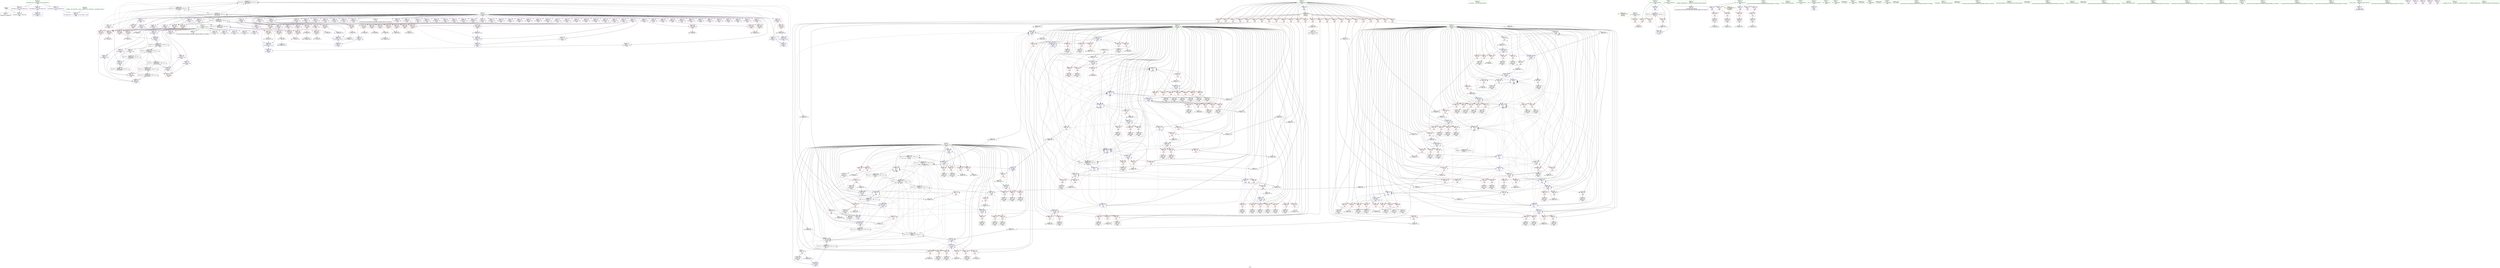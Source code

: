 digraph "SVFG" {
	label="SVFG";

	Node0x5644078a1250 [shape=record,color=grey,label="{NodeID: 0\nNullPtr}"];
	Node0x5644078a1250 -> Node0x5644078928b0[style=solid];
	Node0x5644078a1250 -> Node0x5644078d74c0[style=solid];
	Node0x5644078f5660 [shape=record,color=grey,label="{NodeID: 609\n618 = cmp(617, 9, )\n}"];
	Node0x5644078f5660 -> Node0x5644078ed5c0[style=solid];
	Node0x5644078ed5c0 [shape=record,color=black,label="{NodeID: 526\n620 = PHI(88, 618, )\n}"];
	Node0x5644078d8940 [shape=record,color=blue,label="{NodeID: 443\n70\<--321\nk\<--dec\nmain\n}"];
	Node0x5644078d8940 -> Node0x5644078dffe0[style=dashed];
	Node0x5644078d8940 -> Node0x5644078e00b0[style=dashed];
	Node0x5644078d8940 -> Node0x5644078e0180[style=dashed];
	Node0x5644078d8940 -> Node0x5644078e0250[style=dashed];
	Node0x5644078d8940 -> Node0x5644078e0320[style=dashed];
	Node0x5644078d8940 -> Node0x5644078e03f0[style=dashed];
	Node0x5644078d8940 -> Node0x5644078d8940[style=dashed];
	Node0x5644078d8940 -> Node0x56440791a580[style=dashed];
	Node0x5644078e0180 [shape=record,color=red,label="{NodeID: 360\n320\<--70\n\<--k\nmain\n}"];
	Node0x5644078e0180 -> Node0x5644078eebe0[style=solid];
	Node0x5644078dbe10 [shape=record,color=red,label="{NodeID: 277\n494\<--66\n\<--i\nmain\n}"];
	Node0x5644078dbe10 -> Node0x564407884ce0[style=solid];
	Node0x5644078d1c90 [shape=record,color=purple,label="{NodeID: 194\n693\<--11\narrayidx332\<--mp\nmain\n}"];
	Node0x564407885910 [shape=record,color=black,label="{NodeID: 111\n627\<--626\nidxprom293\<--\nmain\n}"];
	Node0x564407891bd0 [shape=record,color=green,label="{NodeID: 28\n47\<--48\n__cxa_atexit\<--__cxa_atexit_field_insensitive\n}"];
	Node0x564407912570 [shape=record,color=black,label="{NodeID: 637\nMR_14V_3 = PHI(MR_14V_4, MR_14V_2, )\npts\{73 \}\n}"];
	Node0x564407912570 -> Node0x5644078e1020[style=dashed];
	Node0x564407912570 -> Node0x5644078e10f0[style=dashed];
	Node0x564407912570 -> Node0x5644078e11c0[style=dashed];
	Node0x564407912570 -> Node0x5644078eab10[style=dashed];
	Node0x5644078f03e0 [shape=record,color=grey,label="{NodeID: 554\n472 = Binary(471, 322, )\n}"];
	Node0x5644078f03e0 -> Node0x5644078d9570[style=solid];
	Node0x5644078e9c70 [shape=record,color=blue,label="{NodeID: 471\n66\<--9\ni\<--\nmain\n}"];
	Node0x5644078e9c70 -> Node0x5644078dc2f0[style=dashed];
	Node0x5644078e9c70 -> Node0x5644078dc3c0[style=dashed];
	Node0x5644078e9c70 -> Node0x5644078dc490[style=dashed];
	Node0x5644078e9c70 -> Node0x5644078dc560[style=dashed];
	Node0x5644078e9c70 -> Node0x5644078dc630[style=dashed];
	Node0x5644078e9c70 -> Node0x5644078dc700[style=dashed];
	Node0x5644078e9c70 -> Node0x5644078dc7d0[style=dashed];
	Node0x5644078e9c70 -> Node0x5644078dc8a0[style=dashed];
	Node0x5644078e9c70 -> Node0x5644078e9c70[style=dashed];
	Node0x5644078e9c70 -> Node0x5644078ea080[style=dashed];
	Node0x5644078e9c70 -> Node0x5644078ea220[style=dashed];
	Node0x5644078d5bd0 [shape=record,color=red,label="{NodeID: 388\n251\<--250\n\<--arrayidx73\nmain\n}"];
	Node0x5644078d5bd0 -> Node0x5644078d8460[style=solid];
	Node0x5644078dd4d0 [shape=record,color=red,label="{NodeID: 305\n167\<--68\n\<--j\nmain\n}"];
	Node0x5644078dd4d0 -> Node0x56440788fbb0[style=solid];
	Node0x564407884590 [shape=record,color=red,label="{NodeID: 222\n106\<--8\n\<--N\nmain\n}"];
	Node0x564407884590 -> Node0x5644078f36e0[style=solid];
	Node0x5644078d2d80 [shape=record,color=purple,label="{NodeID: 139\n191\<--11\narrayidx41\<--mp\nmain\n}"];
	Node0x5644078d2d80 -> Node0x5644078d5960[style=solid];
	Node0x56440788fe20 [shape=record,color=black,label="{NodeID: 56\n187\<--186\nidxprom38\<--\nmain\n}"];
	Node0x5644078f2de0 [shape=record,color=grey,label="{NodeID: 582\n591 = cmp(589, 590, )\n}"];
	Node0x5644078d72c0 [shape=record,color=blue,label="{NodeID: 416\n790\<--33\nllvm.global_ctors_0\<--\nGlob }"];
	Node0x5644078deb90 [shape=record,color=red,label="{NodeID: 333\n512\<--68\n\<--j\nmain\n}"];
	Node0x5644078deb90 -> Node0x5644078ee8e0[style=solid];
	Node0x5644078da820 [shape=record,color=red,label="{NodeID: 250\n135\<--66\n\<--i\nmain\n}"];
	Node0x5644078da820 -> Node0x5644078f39e0[style=solid];
	Node0x5644078d4440 [shape=record,color=purple,label="{NodeID: 167\n465\<--11\narrayidx198\<--mp\nmain\n}"];
	Node0x5644078d4440 -> Node0x5644078d64c0[style=solid];
	Node0x564407883310 [shape=record,color=black,label="{NodeID: 84\n400\<--399\nidxprom159\<--\nmain\n}"];
	Node0x56440788d300 [shape=record,color=green,label="{NodeID: 1\n7\<--1\n__dso_handle\<--dummyObj\nGlob }"];
	Node0x5644078f57e0 [shape=record,color=grey,label="{NodeID: 610\n525 = cmp(523, 524, )\n}"];
	Node0x5644078edb60 [shape=record,color=grey,label="{NodeID: 527\n570 = Binary(569, 79, )\n}"];
	Node0x5644078edb60 -> Node0x5644078e9ad0[style=solid];
	Node0x5644078d8a10 [shape=record,color=blue,label="{NodeID: 444\n349\<--351\narrayidx130\<--mul131\nmain\n}"];
	Node0x5644078d8a10 -> Node0x5644078d8ae0[style=dashed];
	Node0x5644078e0250 [shape=record,color=red,label="{NodeID: 361\n325\<--70\n\<--k\nmain\n}"];
	Node0x5644078e0250 -> Node0x5644078f6260[style=solid];
	Node0x5644078dbee0 [shape=record,color=red,label="{NodeID: 278\n517\<--66\n\<--i\nmain\n}"];
	Node0x5644078dbee0 -> Node0x5644078f18e0[style=solid];
	Node0x5644078d1d60 [shape=record,color=purple,label="{NodeID: 195\n696\<--11\narrayidx334\<--mp\nmain\n}"];
	Node0x5644078d1d60 -> Node0x5644078d6f50[style=solid];
	Node0x5644078859e0 [shape=record,color=black,label="{NodeID: 112\n630\<--629\nidxprom295\<--\nmain\n}"];
	Node0x564407891cd0 [shape=record,color=green,label="{NodeID: 29\n46\<--52\n_ZNSt8ios_base4InitD1Ev\<--_ZNSt8ios_base4InitD1Ev_field_insensitive\n}"];
	Node0x564407891cd0 -> Node0x564407892c80[style=solid];
	Node0x564407912a70 [shape=record,color=black,label="{NodeID: 638\nMR_16V_2 = PHI(MR_16V_30, MR_16V_1, )\npts\{130000 \}\n}"];
	Node0x564407912a70 -> Node0x5644078d5b00[style=dashed];
	Node0x564407912a70 -> Node0x5644078d5bd0[style=dashed];
	Node0x564407912a70 -> Node0x5644078d6180[style=dashed];
	Node0x564407912a70 -> Node0x5644078d6250[style=dashed];
	Node0x564407912a70 -> Node0x5644078d6800[style=dashed];
	Node0x564407912a70 -> Node0x5644078d68d0[style=dashed];
	Node0x564407912a70 -> Node0x5644078d6e80[style=dashed];
	Node0x564407912a70 -> Node0x5644078d6f50[style=dashed];
	Node0x564407912a70 -> Node0x564407910c70[style=dashed];
	Node0x564407912a70 -> Node0x564407912a70[style=dashed];
	Node0x564407912a70 -> Node0x56440791aa80[style=dashed];
	Node0x564407912a70 -> Node0x56440791d780[style=dashed];
	Node0x564407912a70 -> Node0x56440792a480[style=dashed];
	Node0x5644078f0560 [shape=record,color=grey,label="{NodeID: 555\n363 = Binary(362, 79, )\n}"];
	Node0x5644078f0560 -> Node0x5644078d8bb0[style=solid];
	Node0x5644078e9d40 [shape=record,color=blue,label="{NodeID: 472\n70\<--604\nk\<--add280\nmain\n}"];
	Node0x5644078e9d40 -> Node0x5644078e0b40[style=dashed];
	Node0x5644078e9d40 -> Node0x5644078e0c10[style=dashed];
	Node0x5644078e9d40 -> Node0x5644078e0ce0[style=dashed];
	Node0x5644078e9d40 -> Node0x5644078e0db0[style=dashed];
	Node0x5644078e9d40 -> Node0x5644078e0e80[style=dashed];
	Node0x5644078e9d40 -> Node0x5644078e9e10[style=dashed];
	Node0x5644078e9d40 -> Node0x56440791d280[style=dashed];
	Node0x5644078d5ca0 [shape=record,color=red,label="{NodeID: 389\n274\<--273\n\<--\nmain\n}"];
	Node0x5644078d5ca0 -> Node0x5644078907e0[style=solid];
	Node0x5644078dd5a0 [shape=record,color=red,label="{NodeID: 306\n182\<--68\n\<--j\nmain\n}"];
	Node0x5644078dd5a0 -> Node0x56440788fd50[style=solid];
	Node0x564407884660 [shape=record,color=red,label="{NodeID: 223\n136\<--8\n\<--N\nmain\n}"];
	Node0x564407884660 -> Node0x5644078ef360[style=solid];
	Node0x5644078d2e50 [shape=record,color=purple,label="{NodeID: 140\n197\<--11\narrayidx45\<--mp\nmain\n}"];
	Node0x56440788fef0 [shape=record,color=black,label="{NodeID: 57\n190\<--189\nidxprom40\<--\nmain\n}"];
	Node0x5644078f2f60 [shape=record,color=grey,label="{NodeID: 583\n171 = cmp(170, 9, )\n}"];
	Node0x5644078f2f60 -> Node0x5644078ec4e0[style=solid];
	Node0x5644078d73c0 [shape=record,color=blue,label="{NodeID: 417\n791\<--34\nllvm.global_ctors_1\<--_GLOBAL__sub_I_Prowindy_1_0.cpp\nGlob }"];
	Node0x5644078dec60 [shape=record,color=red,label="{NodeID: 334\n523\<--68\n\<--j\nmain\n}"];
	Node0x5644078dec60 -> Node0x5644078f57e0[style=solid];
	Node0x5644078da8f0 [shape=record,color=red,label="{NodeID: 251\n146\<--66\n\<--i\nmain\n}"];
	Node0x5644078da8f0 -> Node0x564407892ff0[style=solid];
	Node0x5644078d4510 [shape=record,color=purple,label="{NodeID: 168\n480\<--11\narrayidx207\<--mp\nmain\n}"];
	Node0x5644078833e0 [shape=record,color=black,label="{NodeID: 85\n404\<--403\nidxprom161\<--\nmain\n}"];
	Node0x564407881530 [shape=record,color=green,label="{NodeID: 2\n9\<--1\n\<--dummyObj\nCan only get source location for instruction, argument, global var or function.}"];
	Node0x5644078f5960 [shape=record,color=grey,label="{NodeID: 611\n243 = cmp(242, 9, )\n}"];
	Node0x5644078edce0 [shape=record,color=grey,label="{NodeID: 528\n157 = Binary(156, 79, )\n}"];
	Node0x5644078edce0 -> Node0x5644078d7c40[style=solid];
	Node0x5644078d8ae0 [shape=record,color=blue,label="{NodeID: 445\n358\<--9\narrayidx135\<--\nmain\n}"];
	Node0x5644078d8ae0 -> Node0x56440791aa80[style=dashed];
	Node0x5644078e0320 [shape=record,color=red,label="{NodeID: 362\n338\<--70\n\<--k\nmain\n}"];
	Node0x5644078e0320 -> Node0x564407882c90[style=solid];
	Node0x5644078dbfb0 [shape=record,color=red,label="{NodeID: 279\n534\<--66\n\<--i\nmain\n}"];
	Node0x5644078dbfb0 -> Node0x5644078f5360[style=solid];
	Node0x5644078d1e30 [shape=record,color=purple,label="{NodeID: 196\n256\<--14\narrayidx76\<--outs\nmain\n}"];
	Node0x564407885ab0 [shape=record,color=black,label="{NodeID: 113\n634\<--633\nidxprom297\<--\nmain\n}"];
	Node0x564407891dd0 [shape=record,color=green,label="{NodeID: 30\n59\<--60\nmain\<--main_field_insensitive\n}"];
	Node0x564407912f70 [shape=record,color=black,label="{NodeID: 639\nMR_18V_2 = PHI(MR_18V_22, MR_18V_1, )\npts\{160000 \}\n}"];
	Node0x564407912f70 -> Node0x5644078d7020[style=dashed];
	Node0x564407912f70 -> Node0x5644078d70f0[style=dashed];
	Node0x564407912f70 -> Node0x56440790fd70[style=dashed];
	Node0x564407912f70 -> Node0x564407912f70[style=dashed];
	Node0x564407912f70 -> Node0x564407914370[style=dashed];
	Node0x564407912f70 -> Node0x564407920e80[style=dashed];
	Node0x564407912f70 -> Node0x564407923b80[style=dashed];
	Node0x5644078f06e0 [shape=record,color=grey,label="{NodeID: 556\n554 = Binary(553, 322, )\n}"];
	Node0x5644078f06e0 -> Node0x5644078e9860[style=solid];
	Node0x5644078e9e10 [shape=record,color=blue,label="{NodeID: 473\n70\<--623\nk\<--inc291\nmain\n}"];
	Node0x5644078e9e10 -> Node0x5644078e0b40[style=dashed];
	Node0x5644078e9e10 -> Node0x5644078e0c10[style=dashed];
	Node0x5644078e9e10 -> Node0x5644078e0ce0[style=dashed];
	Node0x5644078e9e10 -> Node0x5644078e0db0[style=dashed];
	Node0x5644078e9e10 -> Node0x5644078e0e80[style=dashed];
	Node0x5644078e9e10 -> Node0x5644078e9e10[style=dashed];
	Node0x5644078e9e10 -> Node0x56440791d280[style=dashed];
	Node0x5644078d5d70 [shape=record,color=red,label="{NodeID: 390\n298\<--297\n\<--arrayidx100\nmain\n}"];
	Node0x5644078d5d70 -> Node0x5644078f5de0[style=solid];
	Node0x5644078dd670 [shape=record,color=red,label="{NodeID: 307\n189\<--68\n\<--j\nmain\n}"];
	Node0x5644078dd670 -> Node0x56440788fef0[style=solid];
	Node0x564407884730 [shape=record,color=red,label="{NodeID: 224\n143\<--8\n\<--N\nmain\n}"];
	Node0x564407884730 -> Node0x5644078f60e0[style=solid];
	Node0x5644078d2f20 [shape=record,color=purple,label="{NodeID: 141\n200\<--11\narrayidx47\<--mp\nmain\n}"];
	Node0x5644078d2f20 -> Node0x5644078d5a30[style=solid];
	Node0x5644078d2f20 -> Node0x5644078d7de0[style=solid];
	Node0x56440788ffc0 [shape=record,color=black,label="{NodeID: 58\n196\<--195\nidxprom44\<--\nmain\n}"];
	Node0x5644078f30e0 [shape=record,color=grey,label="{NodeID: 584\n600 = cmp(599, 9, )\n}"];
	Node0x5644078d74c0 [shape=record,color=blue, style = dotted,label="{NodeID: 418\n792\<--3\nllvm.global_ctors_2\<--dummyVal\nGlob }"];
	Node0x5644078ded30 [shape=record,color=red,label="{NodeID: 335\n540\<--68\n\<--j\nmain\n}"];
	Node0x5644078ded30 -> Node0x5644078850f0[style=solid];
	Node0x5644078da9c0 [shape=record,color=red,label="{NodeID: 252\n156\<--66\n\<--i\nmain\n}"];
	Node0x5644078da9c0 -> Node0x5644078edce0[style=solid];
	Node0x5644078d45e0 [shape=record,color=purple,label="{NodeID: 169\n483\<--11\narrayidx209\<--mp\nmain\n}"];
	Node0x5644078d45e0 -> Node0x5644078d6590[style=solid];
	Node0x5644078834b0 [shape=record,color=black,label="{NodeID: 86\n409\<--406\nidxprom164\<--\nmain\n}"];
	Node0x5644078825c0 [shape=record,color=green,label="{NodeID: 3\n21\<--1\n_ZSt3cin\<--dummyObj\nGlob }"];
	Node0x5644078f5ae0 [shape=record,color=grey,label="{NodeID: 612\n735 = cmp(732, 734, )\n}"];
	Node0x5644078ede60 [shape=record,color=grey,label="{NodeID: 529\n768 = Binary(767, 79, )\n}"];
	Node0x5644078ede60 -> Node0x5644078eab10[style=solid];
	Node0x5644078d8bb0 [shape=record,color=blue,label="{NodeID: 446\n66\<--363\ni\<--inc138\nmain\n}"];
	Node0x5644078d8bb0 -> Node0x5644078db040[style=dashed];
	Node0x5644078d8bb0 -> Node0x5644078db110[style=dashed];
	Node0x5644078d8bb0 -> Node0x5644078db1e0[style=dashed];
	Node0x5644078d8bb0 -> Node0x5644078db2b0[style=dashed];
	Node0x5644078d8bb0 -> Node0x5644078db380[style=dashed];
	Node0x5644078d8bb0 -> Node0x5644078db450[style=dashed];
	Node0x5644078d8bb0 -> Node0x5644078db520[style=dashed];
	Node0x5644078d8bb0 -> Node0x5644078db5f0[style=dashed];
	Node0x5644078d8bb0 -> Node0x5644078d87a0[style=dashed];
	Node0x5644078d8bb0 -> Node0x5644078d8bb0[style=dashed];
	Node0x5644078d8bb0 -> Node0x5644078d8d50[style=dashed];
	Node0x5644078e03f0 [shape=record,color=red,label="{NodeID: 363\n356\<--70\n\<--k\nmain\n}"];
	Node0x5644078e03f0 -> Node0x564407882fd0[style=solid];
	Node0x5644078dc080 [shape=record,color=red,label="{NodeID: 280\n537\<--66\n\<--i\nmain\n}"];
	Node0x5644078dc080 -> Node0x564407885020[style=solid];
	Node0x5644078d1f00 [shape=record,color=purple,label="{NodeID: 197\n259\<--14\narrayidx78\<--outs\nmain\n}"];
	Node0x5644078d1f00 -> Node0x5644078d8460[style=solid];
	Node0x564407885b80 [shape=record,color=black,label="{NodeID: 114\n637\<--636\nidxprom299\<--\nmain\n}"];
	Node0x564407891ed0 [shape=record,color=green,label="{NodeID: 31\n62\<--63\nretval\<--retval_field_insensitive\nmain\n}"];
	Node0x564407891ed0 -> Node0x5644078d75c0[style=solid];
	Node0x5644078f0860 [shape=record,color=grey,label="{NodeID: 557\n351 = Binary(350, 203, )\n}"];
	Node0x5644078f0860 -> Node0x5644078d8a10[style=solid];
	Node0x5644078e9ee0 [shape=record,color=blue,label="{NodeID: 474\n647\<--649\narrayidx306\<--mul307\nmain\n}"];
	Node0x5644078e9ee0 -> Node0x5644078e9fb0[style=dashed];
	Node0x5644078d5e40 [shape=record,color=red,label="{NodeID: 391\n315\<--314\n\<--arrayidx111\nmain\n}"];
	Node0x5644078d5e40 -> Node0x5644078f54e0[style=solid];
	Node0x5644078dd740 [shape=record,color=red,label="{NodeID: 308\n198\<--68\n\<--j\nmain\n}"];
	Node0x5644078dd740 -> Node0x564407890090[style=solid];
	Node0x564407884800 [shape=record,color=red,label="{NodeID: 225\n161\<--8\n\<--N\nmain\n}"];
	Node0x564407884800 -> Node0x5644078f2660[style=solid];
	Node0x5644078d2ff0 [shape=record,color=purple,label="{NodeID: 142\n207\<--11\narrayidx49\<--mp\nmain\n}"];
	Node0x564407890090 [shape=record,color=black,label="{NodeID: 59\n199\<--198\nidxprom46\<--\nmain\n}"];
	Node0x5644078f3260 [shape=record,color=grey,label="{NodeID: 585\n673 = cmp(671, 672, )\n}"];
	Node0x5644078d75c0 [shape=record,color=blue,label="{NodeID: 419\n62\<--9\nretval\<--\nmain\n}"];
	Node0x5644078dee00 [shape=record,color=red,label="{NodeID: 336\n549\<--68\n\<--j\nmain\n}"];
	Node0x5644078dee00 -> Node0x564407885290[style=solid];
	Node0x5644078daa90 [shape=record,color=red,label="{NodeID: 253\n179\<--66\n\<--i\nmain\n}"];
	Node0x5644078daa90 -> Node0x56440788fc80[style=solid];
	Node0x5644078d46b0 [shape=record,color=purple,label="{NodeID: 170\n487\<--11\narrayidx211\<--mp\nmain\n}"];
	Node0x564407883580 [shape=record,color=black,label="{NodeID: 87\n426\<--425\nconv174\<--\nmain\n}"];
	Node0x564407883580 -> Node0x5644078f4ee0[style=solid];
	Node0x56440788d150 [shape=record,color=green,label="{NodeID: 4\n22\<--1\n.str\<--dummyObj\nGlob }"];
	Node0x5644078f5c60 [shape=record,color=grey,label="{NodeID: 613\n307 = cmp(306, 9, )\n}"];
	Node0x5644078edfe0 [shape=record,color=grey,label="{NodeID: 530\n381 = Binary(380, 79, )\n}"];
	Node0x5644078edfe0 -> Node0x5644078d8ef0[style=solid];
	Node0x5644078d8c80 [shape=record,color=blue,label="{NodeID: 447\n68\<--368\nj\<--dec141\nmain\n}"];
	Node0x5644078d8c80 -> Node0x5644078dddc0[style=dashed];
	Node0x5644078d8c80 -> Node0x5644078dde90[style=dashed];
	Node0x5644078d8c80 -> Node0x5644078ddf60[style=dashed];
	Node0x5644078d8c80 -> Node0x5644078de030[style=dashed];
	Node0x5644078d8c80 -> Node0x5644078de100[style=dashed];
	Node0x5644078d8c80 -> Node0x5644078de1d0[style=dashed];
	Node0x5644078d8c80 -> Node0x5644078d8c80[style=dashed];
	Node0x5644078d8c80 -> Node0x5644078d8ef0[style=dashed];
	Node0x5644078d8c80 -> Node0x5644078d93d0[style=dashed];
	Node0x5644078d8c80 -> Node0x5644078e95f0[style=dashed];
	Node0x5644078d8c80 -> Node0x5644078e9ba0[style=dashed];
	Node0x5644078d8c80 -> Node0x5644078ea8a0[style=dashed];
	Node0x5644078d8c80 -> Node0x564407911b70[style=dashed];
	Node0x5644078e04c0 [shape=record,color=red,label="{NodeID: 364\n406\<--70\n\<--k\nmain\n}"];
	Node0x5644078e04c0 -> Node0x5644078834b0[style=solid];
	Node0x5644078e04c0 -> Node0x5644078efde0[style=solid];
	Node0x5644078dc150 [shape=record,color=red,label="{NodeID: 281\n546\<--66\n\<--i\nmain\n}"];
	Node0x5644078dc150 -> Node0x5644078851c0[style=solid];
	Node0x5644078d1fd0 [shape=record,color=purple,label="{NodeID: 198\n405\<--14\narrayidx162\<--outs\nmain\n}"];
	Node0x56440788eac0 [shape=record,color=black,label="{NodeID: 115\n643\<--642\nidxprom303\<--\nmain\n}"];
	Node0x564407891fa0 [shape=record,color=green,label="{NodeID: 32\n64\<--65\ntt\<--tt_field_insensitive\nmain\n}"];
	Node0x564407891fa0 -> Node0x5644078da4e0[style=solid];
	Node0x5644078f09e0 [shape=record,color=grey,label="{NodeID: 558\n748 = Binary(747, 79, )\n}"];
	Node0x5644078f09e0 -> Node0x5644078ea970[style=solid];
	Node0x5644078e9fb0 [shape=record,color=blue,label="{NodeID: 475\n656\<--9\narrayidx311\<--\nmain\n}"];
	Node0x5644078e9fb0 -> Node0x56440791d780[style=dashed];
	Node0x5644078d5f10 [shape=record,color=red,label="{NodeID: 392\n334\<--333\n\<--arrayidx120\nmain\n}"];
	Node0x5644078d5f10 -> Node0x5644078f3860[style=solid];
	Node0x5644078dd810 [shape=record,color=red,label="{NodeID: 309\n208\<--68\n\<--j\nmain\n}"];
	Node0x5644078dd810 -> Node0x564407890230[style=solid];
	Node0x5644078848d0 [shape=record,color=red,label="{NodeID: 226\n226\<--8\n\<--N\nmain\n}"];
	Node0x5644078848d0 -> Node0x5644078f6560[style=solid];
	Node0x5644078d30c0 [shape=record,color=purple,label="{NodeID: 143\n210\<--11\narrayidx51\<--mp\nmain\n}"];
	Node0x5644078d30c0 -> Node0x5644078d7eb0[style=solid];
	Node0x564407890160 [shape=record,color=black,label="{NodeID: 60\n206\<--205\nidxprom48\<--\nmain\n}"];
	Node0x5644078f33e0 [shape=record,color=grey,label="{NodeID: 586\n680 = cmp(678, 679, )\n}"];
	Node0x5644078d7690 [shape=record,color=blue,label="{NodeID: 420\n72\<--79\ntcas\<--\nmain\n}"];
	Node0x5644078d7690 -> Node0x564407912570[style=dashed];
	Node0x5644078deed0 [shape=record,color=red,label="{NodeID: 337\n558\<--68\n\<--j\nmain\n}"];
	Node0x5644078deed0 -> Node0x564407885430[style=solid];
	Node0x5644078dab60 [shape=record,color=red,label="{NodeID: 254\n195\<--66\n\<--i\nmain\n}"];
	Node0x5644078dab60 -> Node0x56440788ffc0[style=solid];
	Node0x5644078d4780 [shape=record,color=purple,label="{NodeID: 171\n490\<--11\narrayidx213\<--mp\nmain\n}"];
	Node0x5644078d4780 -> Node0x5644078d6660[style=solid];
	Node0x564407883650 [shape=record,color=black,label="{NodeID: 88\n444\<--443\nidxprom184\<--\nmain\n}"];
	Node0x56440788cd90 [shape=record,color=green,label="{NodeID: 5\n24\<--1\n.str.1\<--dummyObj\nGlob }"];
	Node0x5644078f5de0 [shape=record,color=grey,label="{NodeID: 614\n299 = cmp(298, 9, )\n}"];
	Node0x5644078ee160 [shape=record,color=grey,label="{NodeID: 531\n584 = Binary(583, 79, )\n}"];
	Node0x5644078ee160 -> Node0x5644078f2960[style=solid];
	Node0x5644078d8d50 [shape=record,color=blue,label="{NodeID: 448\n66\<--9\ni\<--\nmain\n}"];
	Node0x5644078d8d50 -> Node0x5644078db6c0[style=dashed];
	Node0x5644078d8d50 -> Node0x5644078db790[style=dashed];
	Node0x5644078d8d50 -> Node0x5644078db860[style=dashed];
	Node0x5644078d8d50 -> Node0x5644078db930[style=dashed];
	Node0x5644078d8d50 -> Node0x5644078dba00[style=dashed];
	Node0x5644078d8d50 -> Node0x5644078d9230[style=dashed];
	Node0x5644078d8d50 -> Node0x5644078d9300[style=dashed];
	Node0x5644078d8d50 -> Node0x5644078e9c70[style=dashed];
	Node0x5644078d8d50 -> Node0x5644078ea220[style=dashed];
	Node0x5644078d8d50 -> Node0x5644078ea7d0[style=dashed];
	Node0x5644078e0590 [shape=record,color=red,label="{NodeID: 365\n457\<--70\n\<--k\nmain\n}"];
	Node0x5644078e0590 -> Node0x5644078f2ae0[style=solid];
	Node0x5644078dc220 [shape=record,color=red,label="{NodeID: 282\n564\<--66\n\<--i\nmain\n}"];
	Node0x5644078dc220 -> Node0x5644078f0260[style=solid];
	Node0x5644078d20a0 [shape=record,color=purple,label="{NodeID: 199\n410\<--14\narrayidx165\<--outs\nmain\n}"];
	Node0x5644078d20a0 -> Node0x5644078d9090[style=solid];
	Node0x56440788eb90 [shape=record,color=black,label="{NodeID: 116\n646\<--645\nidxprom305\<--\nmain\n}"];
	Node0x564407892070 [shape=record,color=green,label="{NodeID: 33\n66\<--67\ni\<--i_field_insensitive\nmain\n}"];
	Node0x564407892070 -> Node0x5644078da5b0[style=solid];
	Node0x564407892070 -> Node0x5644078da680[style=solid];
	Node0x564407892070 -> Node0x5644078da750[style=solid];
	Node0x564407892070 -> Node0x5644078da820[style=solid];
	Node0x564407892070 -> Node0x5644078da8f0[style=solid];
	Node0x564407892070 -> Node0x5644078da9c0[style=solid];
	Node0x564407892070 -> Node0x5644078daa90[style=solid];
	Node0x564407892070 -> Node0x5644078dab60[style=solid];
	Node0x564407892070 -> Node0x5644078dac30[style=solid];
	Node0x564407892070 -> Node0x5644078dad00[style=solid];
	Node0x564407892070 -> Node0x5644078dadd0[style=solid];
	Node0x564407892070 -> Node0x5644078daea0[style=solid];
	Node0x564407892070 -> Node0x5644078daf70[style=solid];
	Node0x564407892070 -> Node0x5644078db040[style=solid];
	Node0x564407892070 -> Node0x5644078db110[style=solid];
	Node0x564407892070 -> Node0x5644078db1e0[style=solid];
	Node0x564407892070 -> Node0x5644078db2b0[style=solid];
	Node0x564407892070 -> Node0x5644078db380[style=solid];
	Node0x564407892070 -> Node0x5644078db450[style=solid];
	Node0x564407892070 -> Node0x5644078db520[style=solid];
	Node0x564407892070 -> Node0x5644078db5f0[style=solid];
	Node0x564407892070 -> Node0x5644078db6c0[style=solid];
	Node0x564407892070 -> Node0x5644078db790[style=solid];
	Node0x564407892070 -> Node0x5644078db860[style=solid];
	Node0x564407892070 -> Node0x5644078db930[style=solid];
	Node0x564407892070 -> Node0x5644078dba00[style=solid];
	Node0x564407892070 -> Node0x5644078dbad0[style=solid];
	Node0x564407892070 -> Node0x5644078dbba0[style=solid];
	Node0x564407892070 -> Node0x5644078dbc70[style=solid];
	Node0x564407892070 -> Node0x5644078dbd40[style=solid];
	Node0x564407892070 -> Node0x5644078dbe10[style=solid];
	Node0x564407892070 -> Node0x5644078dbee0[style=solid];
	Node0x564407892070 -> Node0x5644078dbfb0[style=solid];
	Node0x564407892070 -> Node0x5644078dc080[style=solid];
	Node0x564407892070 -> Node0x5644078dc150[style=solid];
	Node0x564407892070 -> Node0x5644078dc220[style=solid];
	Node0x564407892070 -> Node0x5644078dc2f0[style=solid];
	Node0x564407892070 -> Node0x5644078dc3c0[style=solid];
	Node0x564407892070 -> Node0x5644078dc490[style=solid];
	Node0x564407892070 -> Node0x5644078dc560[style=solid];
	Node0x564407892070 -> Node0x5644078dc630[style=solid];
	Node0x564407892070 -> Node0x5644078dc700[style=solid];
	Node0x564407892070 -> Node0x5644078dc7d0[style=solid];
	Node0x564407892070 -> Node0x5644078dc8a0[style=solid];
	Node0x564407892070 -> Node0x5644078dc970[style=solid];
	Node0x564407892070 -> Node0x5644078dca40[style=solid];
	Node0x564407892070 -> Node0x5644078dcb10[style=solid];
	Node0x564407892070 -> Node0x5644078dcbe0[style=solid];
	Node0x564407892070 -> Node0x5644078dccb0[style=solid];
	Node0x564407892070 -> Node0x5644078dcd80[style=solid];
	Node0x564407892070 -> Node0x5644078dce50[style=solid];
	Node0x564407892070 -> Node0x5644078dcf20[style=solid];
	Node0x564407892070 -> Node0x5644078dcff0[style=solid];
	Node0x564407892070 -> Node0x5644078d7760[style=solid];
	Node0x564407892070 -> Node0x5644078d79d0[style=solid];
	Node0x564407892070 -> Node0x5644078d7aa0[style=solid];
	Node0x564407892070 -> Node0x5644078d8050[style=solid];
	Node0x564407892070 -> Node0x5644078d82c0[style=solid];
	Node0x564407892070 -> Node0x5644078d8530[style=solid];
	Node0x564407892070 -> Node0x5644078d87a0[style=solid];
	Node0x564407892070 -> Node0x5644078d8bb0[style=solid];
	Node0x564407892070 -> Node0x5644078d8d50[style=solid];
	Node0x564407892070 -> Node0x5644078d9230[style=solid];
	Node0x564407892070 -> Node0x5644078d9300[style=solid];
	Node0x564407892070 -> Node0x5644078e9520[style=solid];
	Node0x564407892070 -> Node0x5644078e9790[style=solid];
	Node0x564407892070 -> Node0x5644078e9a00[style=solid];
	Node0x564407892070 -> Node0x5644078e9c70[style=solid];
	Node0x564407892070 -> Node0x5644078ea080[style=solid];
	Node0x564407892070 -> Node0x5644078ea220[style=solid];
	Node0x564407892070 -> Node0x5644078ea700[style=solid];
	Node0x564407892070 -> Node0x5644078ea7d0[style=solid];
	Node0x564407892070 -> Node0x5644078eaa40[style=solid];
	Node0x5644078f0b60 [shape=record,color=grey,label="{NodeID: 559\n124 = Binary(123, 79, )\n}"];
	Node0x5644078f0b60 -> Node0x5644078d79d0[style=solid];
	Node0x5644078ea080 [shape=record,color=blue,label="{NodeID: 476\n66\<--661\ni\<--inc314\nmain\n}"];
	Node0x5644078ea080 -> Node0x5644078dc2f0[style=dashed];
	Node0x5644078ea080 -> Node0x5644078dc3c0[style=dashed];
	Node0x5644078ea080 -> Node0x5644078dc490[style=dashed];
	Node0x5644078ea080 -> Node0x5644078dc560[style=dashed];
	Node0x5644078ea080 -> Node0x5644078dc630[style=dashed];
	Node0x5644078ea080 -> Node0x5644078dc700[style=dashed];
	Node0x5644078ea080 -> Node0x5644078dc7d0[style=dashed];
	Node0x5644078ea080 -> Node0x5644078dc8a0[style=dashed];
	Node0x5644078ea080 -> Node0x5644078e9c70[style=dashed];
	Node0x5644078ea080 -> Node0x5644078ea080[style=dashed];
	Node0x5644078ea080 -> Node0x5644078ea220[style=dashed];
	Node0x5644078d5fe0 [shape=record,color=red,label="{NodeID: 393\n341\<--340\n\<--arrayidx124\nmain\n}"];
	Node0x5644078d5fe0 -> Node0x5644078f3860[style=solid];
	Node0x5644078dd8e0 [shape=record,color=red,label="{NodeID: 310\n214\<--68\n\<--j\nmain\n}"];
	Node0x5644078dd8e0 -> Node0x5644078f1160[style=solid];
	Node0x5644078849a0 [shape=record,color=red,label="{NodeID: 227\n233\<--8\n\<--N\nmain\n}"];
	Node0x5644078849a0 -> Node0x5644078f5f60[style=solid];
	Node0x5644078d3190 [shape=record,color=purple,label="{NodeID: 144\n238\<--11\narrayidx66\<--mp\nmain\n}"];
	Node0x564407890230 [shape=record,color=black,label="{NodeID: 61\n209\<--208\nidxprom50\<--\nmain\n}"];
	Node0x564407956450 [shape=record,color=black,label="{NodeID: 753\n75 = PHI()\n}"];
	Node0x56440791d280 [shape=record,color=black,label="{NodeID: 670\nMR_12V_40 = PHI(MR_12V_41, MR_12V_39, )\npts\{71 \}\n}"];
	Node0x56440791d280 -> Node0x5644078e9d40[style=dashed];
	Node0x56440791d280 -> Node0x5644078ea2f0[style=dashed];
	Node0x56440791d280 -> Node0x564407912070[style=dashed];
	Node0x56440791d280 -> Node0x56440791d280[style=dashed];
	Node0x5644078f3560 [shape=record,color=grey,label="{NodeID: 587\n83 = cmp(81, 82, )\n}"];
	Node0x5644078d7760 [shape=record,color=blue,label="{NodeID: 421\n66\<--9\ni\<--\nmain\n}"];
	Node0x5644078d7760 -> Node0x5644078da5b0[style=dashed];
	Node0x5644078d7760 -> Node0x5644078da680[style=dashed];
	Node0x5644078d7760 -> Node0x5644078da750[style=dashed];
	Node0x5644078d7760 -> Node0x5644078d79d0[style=dashed];
	Node0x5644078d7760 -> Node0x5644078d7aa0[style=dashed];
	Node0x5644078d7760 -> Node0x5644078d87a0[style=dashed];
	Node0x5644078d7760 -> Node0x5644078d8d50[style=dashed];
	Node0x5644078d7760 -> Node0x5644078d9300[style=dashed];
	Node0x5644078d7760 -> Node0x5644078e9c70[style=dashed];
	Node0x5644078d7760 -> Node0x5644078ea220[style=dashed];
	Node0x5644078d7760 -> Node0x5644078ea7d0[style=dashed];
	Node0x5644078defa0 [shape=record,color=red,label="{NodeID: 338\n569\<--68\n\<--j\nmain\n}"];
	Node0x5644078defa0 -> Node0x5644078edb60[style=solid];
	Node0x5644078dac30 [shape=record,color=red,label="{NodeID: 255\n219\<--66\n\<--i\nmain\n}"];
	Node0x5644078dac30 -> Node0x5644078ef4e0[style=solid];
	Node0x5644078d4850 [shape=record,color=purple,label="{NodeID: 172\n496\<--11\narrayidx217\<--mp\nmain\n}"];
	Node0x564407883720 [shape=record,color=black,label="{NodeID: 89\n447\<--446\nidxprom186\<--\nmain\n}"];
	Node0x56440788ce20 [shape=record,color=green,label="{NodeID: 6\n26\<--1\n.str.2\<--dummyObj\nGlob }"];
	Node0x5644078f5f60 [shape=record,color=grey,label="{NodeID: 615\n234 = cmp(232, 233, )\n}"];
	Node0x5644078ee2e0 [shape=record,color=grey,label="{NodeID: 532\n264 = Binary(263, 79, )\n}"];
	Node0x5644078ee2e0 -> Node0x5644078d8530[style=solid];
	Node0x5644078d8e20 [shape=record,color=blue,label="{NodeID: 449\n70\<--378\nk\<--sub146\nmain\n}"];
	Node0x5644078d8e20 -> Node0x5644078e04c0[style=dashed];
	Node0x5644078d8e20 -> Node0x5644078d8e20[style=dashed];
	Node0x5644078d8e20 -> Node0x5644078d8fc0[style=dashed];
	Node0x5644078d8e20 -> Node0x5644078e96c0[style=dashed];
	Node0x5644078d8e20 -> Node0x5644078ea2f0[style=dashed];
	Node0x5644078d8e20 -> Node0x564407912070[style=dashed];
	Node0x5644078d8e20 -> Node0x56440791b480[style=dashed];
	Node0x5644078d8e20 -> Node0x56440791d280[style=dashed];
	Node0x5644078d8e20 -> Node0x564407929f80[style=dashed];
	Node0x5644078e0660 [shape=record,color=red,label="{NodeID: 366\n460\<--70\n\<--k\nmain\n}"];
	Node0x5644078e0660 -> Node0x5644078837f0[style=solid];
	Node0x5644078dc2f0 [shape=record,color=red,label="{NodeID: 283\n589\<--66\n\<--i\nmain\n}"];
	Node0x5644078dc2f0 -> Node0x5644078f2de0[style=solid];
	Node0x5644078d2170 [shape=record,color=purple,label="{NodeID: 200\n557\<--14\narrayidx252\<--outs\nmain\n}"];
	Node0x56440788ec60 [shape=record,color=black,label="{NodeID: 117\n652\<--651\nidxprom308\<--\nmain\n}"];
	Node0x564407892140 [shape=record,color=green,label="{NodeID: 34\n68\<--69\nj\<--j_field_insensitive\nmain\n}"];
	Node0x564407892140 -> Node0x5644078dd0c0[style=solid];
	Node0x564407892140 -> Node0x5644078dd190[style=solid];
	Node0x564407892140 -> Node0x5644078dd260[style=solid];
	Node0x564407892140 -> Node0x5644078dd330[style=solid];
	Node0x564407892140 -> Node0x5644078dd400[style=solid];
	Node0x564407892140 -> Node0x5644078dd4d0[style=solid];
	Node0x564407892140 -> Node0x5644078dd5a0[style=solid];
	Node0x564407892140 -> Node0x5644078dd670[style=solid];
	Node0x564407892140 -> Node0x5644078dd740[style=solid];
	Node0x564407892140 -> Node0x5644078dd810[style=solid];
	Node0x564407892140 -> Node0x5644078dd8e0[style=solid];
	Node0x564407892140 -> Node0x5644078dd9b0[style=solid];
	Node0x564407892140 -> Node0x5644078dda80[style=solid];
	Node0x564407892140 -> Node0x5644078ddb50[style=solid];
	Node0x564407892140 -> Node0x5644078ddc20[style=solid];
	Node0x564407892140 -> Node0x5644078ddcf0[style=solid];
	Node0x564407892140 -> Node0x5644078dddc0[style=solid];
	Node0x564407892140 -> Node0x5644078dde90[style=solid];
	Node0x564407892140 -> Node0x5644078ddf60[style=solid];
	Node0x564407892140 -> Node0x5644078de030[style=solid];
	Node0x564407892140 -> Node0x5644078de100[style=solid];
	Node0x564407892140 -> Node0x5644078de1d0[style=solid];
	Node0x564407892140 -> Node0x5644078de2a0[style=solid];
	Node0x564407892140 -> Node0x5644078de370[style=solid];
	Node0x564407892140 -> Node0x5644078de440[style=solid];
	Node0x564407892140 -> Node0x5644078de510[style=solid];
	Node0x564407892140 -> Node0x5644078de5e0[style=solid];
	Node0x564407892140 -> Node0x5644078de6b0[style=solid];
	Node0x564407892140 -> Node0x5644078de780[style=solid];
	Node0x564407892140 -> Node0x5644078de850[style=solid];
	Node0x564407892140 -> Node0x5644078de920[style=solid];
	Node0x564407892140 -> Node0x5644078de9f0[style=solid];
	Node0x564407892140 -> Node0x5644078deac0[style=solid];
	Node0x564407892140 -> Node0x5644078deb90[style=solid];
	Node0x564407892140 -> Node0x5644078dec60[style=solid];
	Node0x564407892140 -> Node0x5644078ded30[style=solid];
	Node0x564407892140 -> Node0x5644078dee00[style=solid];
	Node0x564407892140 -> Node0x5644078deed0[style=solid];
	Node0x564407892140 -> Node0x5644078defa0[style=solid];
	Node0x564407892140 -> Node0x5644078df070[style=solid];
	Node0x564407892140 -> Node0x5644078df140[style=solid];
	Node0x564407892140 -> Node0x5644078df210[style=solid];
	Node0x564407892140 -> Node0x5644078df2e0[style=solid];
	Node0x564407892140 -> Node0x5644078df3b0[style=solid];
	Node0x564407892140 -> Node0x5644078df480[style=solid];
	Node0x564407892140 -> Node0x5644078df550[style=solid];
	Node0x564407892140 -> Node0x5644078df620[style=solid];
	Node0x564407892140 -> Node0x5644078df6f0[style=solid];
	Node0x564407892140 -> Node0x5644078df7c0[style=solid];
	Node0x564407892140 -> Node0x5644078df890[style=solid];
	Node0x564407892140 -> Node0x5644078df960[style=solid];
	Node0x564407892140 -> Node0x5644078dfa30[style=solid];
	Node0x564407892140 -> Node0x5644078d7830[style=solid];
	Node0x564407892140 -> Node0x5644078d7900[style=solid];
	Node0x564407892140 -> Node0x5644078d7b70[style=solid];
	Node0x564407892140 -> Node0x5644078d7f80[style=solid];
	Node0x564407892140 -> Node0x5644078d8120[style=solid];
	Node0x564407892140 -> Node0x5644078d8600[style=solid];
	Node0x564407892140 -> Node0x5644078d86d0[style=solid];
	Node0x564407892140 -> Node0x5644078d8c80[style=solid];
	Node0x564407892140 -> Node0x5644078d8ef0[style=solid];
	Node0x564407892140 -> Node0x5644078d9160[style=solid];
	Node0x564407892140 -> Node0x5644078d93d0[style=solid];
	Node0x564407892140 -> Node0x5644078d97e0[style=solid];
	Node0x564407892140 -> Node0x5644078e95f0[style=solid];
	Node0x564407892140 -> Node0x5644078e9ad0[style=solid];
	Node0x564407892140 -> Node0x5644078e9ba0[style=solid];
	Node0x564407892140 -> Node0x5644078ea150[style=solid];
	Node0x564407892140 -> Node0x5644078ea3c0[style=solid];
	Node0x564407892140 -> Node0x5644078ea630[style=solid];
	Node0x564407892140 -> Node0x5644078ea8a0[style=solid];
	Node0x564407892140 -> Node0x5644078ea970[style=solid];
	Node0x564407914370 [shape=record,color=black,label="{NodeID: 643\nMR_18V_3 = PHI(MR_18V_4, MR_18V_2, )\npts\{160000 \}\n}"];
	Node0x564407914370 -> Node0x5644078d7020[style=dashed];
	Node0x564407914370 -> Node0x5644078d70f0[style=dashed];
	Node0x564407914370 -> Node0x5644078d8460[style=dashed];
	Node0x564407914370 -> Node0x56440790fd70[style=dashed];
	Node0x564407914370 -> Node0x564407912f70[style=dashed];
	Node0x564407914370 -> Node0x564407914370[style=dashed];
	Node0x564407914370 -> Node0x564407920e80[style=dashed];
	Node0x564407914370 -> Node0x564407923b80[style=dashed];
	Node0x564407914370 -> Node0x564407930880[style=dashed];
	Node0x5644078f0ce0 [shape=record,color=grey,label="{NodeID: 560\n649 = Binary(648, 203, )\n}"];
	Node0x5644078f0ce0 -> Node0x5644078e9ee0[style=solid];
	Node0x5644078ea150 [shape=record,color=blue,label="{NodeID: 477\n68\<--666\nj\<--inc317\nmain\n}"];
	Node0x5644078ea150 -> Node0x5644078df070[style=dashed];
	Node0x5644078ea150 -> Node0x5644078df140[style=dashed];
	Node0x5644078ea150 -> Node0x5644078df210[style=dashed];
	Node0x5644078ea150 -> Node0x5644078df2e0[style=dashed];
	Node0x5644078ea150 -> Node0x5644078df3b0[style=dashed];
	Node0x5644078ea150 -> Node0x5644078df480[style=dashed];
	Node0x5644078ea150 -> Node0x5644078ea150[style=dashed];
	Node0x5644078ea150 -> Node0x5644078ea3c0[style=dashed];
	Node0x5644078ea150 -> Node0x5644078ea8a0[style=dashed];
	Node0x5644078ea150 -> Node0x564407911b70[style=dashed];
	Node0x5644078d60b0 [shape=record,color=red,label="{NodeID: 394\n350\<--349\n\<--arrayidx130\nmain\n}"];
	Node0x5644078d60b0 -> Node0x5644078f0860[style=solid];
	Node0x5644078dd9b0 [shape=record,color=red,label="{NodeID: 311\n225\<--68\n\<--j\nmain\n}"];
	Node0x5644078dd9b0 -> Node0x5644078f6560[style=solid];
	Node0x564407884a70 [shape=record,color=red,label="{NodeID: 228\n279\<--8\n\<--N\nmain\n}"];
	Node0x564407884a70 -> Node0x5644078efc60[style=solid];
	Node0x5644078d3260 [shape=record,color=purple,label="{NodeID: 145\n241\<--11\narrayidx68\<--mp\nmain\n}"];
	Node0x5644078d3260 -> Node0x5644078d5b00[style=solid];
	Node0x564407890300 [shape=record,color=black,label="{NodeID: 62\n237\<--236\nidxprom65\<--\nmain\n}"];
	Node0x564407956550 [shape=record,color=black,label="{NodeID: 754\n94 = PHI()\n}"];
	Node0x56440791d780 [shape=record,color=black,label="{NodeID: 671\nMR_16V_25 = PHI(MR_16V_26, MR_16V_24, )\npts\{130000 \}\n}"];
	Node0x56440791d780 -> Node0x5644078d6a70[style=dashed];
	Node0x56440791d780 -> Node0x5644078d6b40[style=dashed];
	Node0x56440791d780 -> Node0x5644078d6c10[style=dashed];
	Node0x56440791d780 -> Node0x5644078d6ce0[style=dashed];
	Node0x56440791d780 -> Node0x5644078d6db0[style=dashed];
	Node0x56440791d780 -> Node0x5644078d6e80[style=dashed];
	Node0x56440791d780 -> Node0x5644078d6f50[style=dashed];
	Node0x56440791d780 -> Node0x5644078e9ee0[style=dashed];
	Node0x56440791d780 -> Node0x564407912a70[style=dashed];
	Node0x56440791d780 -> Node0x56440791d780[style=dashed];
	Node0x5644078f36e0 [shape=record,color=grey,label="{NodeID: 588\n107 = cmp(105, 106, )\n}"];
	Node0x5644078d7830 [shape=record,color=blue,label="{NodeID: 422\n68\<--9\nj\<--\nmain\n}"];
	Node0x5644078d7830 -> Node0x5644078dd0c0[style=dashed];
	Node0x5644078d7830 -> Node0x5644078dd190[style=dashed];
	Node0x5644078d7830 -> Node0x5644078dd260[style=dashed];
	Node0x5644078d7830 -> Node0x5644078d7830[style=dashed];
	Node0x5644078d7830 -> Node0x5644078d7900[style=dashed];
	Node0x5644078d7830 -> Node0x5644078d7b70[style=dashed];
	Node0x5644078d7830 -> Node0x5644078d8120[style=dashed];
	Node0x5644078d7830 -> Node0x5644078d86d0[style=dashed];
	Node0x5644078d7830 -> Node0x5644078d93d0[style=dashed];
	Node0x5644078d7830 -> Node0x5644078e95f0[style=dashed];
	Node0x5644078d7830 -> Node0x5644078e9ba0[style=dashed];
	Node0x5644078d7830 -> Node0x5644078ea8a0[style=dashed];
	Node0x5644078d7830 -> Node0x564407911b70[style=dashed];
	Node0x5644078df070 [shape=record,color=red,label="{NodeID: 339\n582\<--68\n\<--j\nmain\n}"];
	Node0x5644078df070 -> Node0x5644078f2960[style=solid];
	Node0x5644078dad00 [shape=record,color=red,label="{NodeID: 256\n232\<--66\n\<--i\nmain\n}"];
	Node0x5644078dad00 -> Node0x5644078f5f60[style=solid];
	Node0x5644078d4920 [shape=record,color=purple,label="{NodeID: 173\n499\<--11\narrayidx219\<--mp\nmain\n}"];
	Node0x5644078d4920 -> Node0x5644078d6730[style=solid];
	Node0x5644078d4920 -> Node0x5644078d9640[style=solid];
	Node0x5644078837f0 [shape=record,color=black,label="{NodeID: 90\n461\<--460\nidxprom195\<--\nmain\n}"];
	Node0x56440788ceb0 [shape=record,color=green,label="{NodeID: 7\n28\<--1\n.str.3\<--dummyObj\nGlob }"];
	Node0x5644078f60e0 [shape=record,color=grey,label="{NodeID: 616\n144 = cmp(142, 143, )\n}"];
	Node0x5644078ee460 [shape=record,color=grey,label="{NodeID: 533\n666 = Binary(665, 79, )\n}"];
	Node0x5644078ee460 -> Node0x5644078ea150[style=solid];
	Node0x5644078d8ef0 [shape=record,color=blue,label="{NodeID: 450\n68\<--381\nj\<--sub147\nmain\n}"];
	Node0x5644078d8ef0 -> Node0x5644078de2a0[style=dashed];
	Node0x5644078d8ef0 -> Node0x5644078de370[style=dashed];
	Node0x5644078d8ef0 -> Node0x5644078de440[style=dashed];
	Node0x5644078d8ef0 -> Node0x5644078de510[style=dashed];
	Node0x5644078d8ef0 -> Node0x5644078d8ef0[style=dashed];
	Node0x5644078d8ef0 -> Node0x5644078d9160[style=dashed];
	Node0x5644078d8ef0 -> Node0x5644078d93d0[style=dashed];
	Node0x5644078d8ef0 -> Node0x5644078e95f0[style=dashed];
	Node0x5644078d8ef0 -> Node0x5644078e9ba0[style=dashed];
	Node0x5644078d8ef0 -> Node0x5644078ea8a0[style=dashed];
	Node0x5644078d8ef0 -> Node0x564407911b70[style=dashed];
	Node0x5644078e0730 [shape=record,color=red,label="{NodeID: 367\n471\<--70\n\<--k\nmain\n}"];
	Node0x5644078e0730 -> Node0x5644078f03e0[style=solid];
	Node0x5644078dc3c0 [shape=record,color=red,label="{NodeID: 284\n593\<--66\n\<--i\nmain\n}"];
	Node0x5644078dc3c0 -> Node0x5644078855d0[style=solid];
	Node0x5644078d2240 [shape=record,color=purple,label="{NodeID: 201\n560\<--14\narrayidx254\<--outs\nmain\n}"];
	Node0x5644078d2240 -> Node0x5644078e9930[style=solid];
	Node0x56440788ed30 [shape=record,color=black,label="{NodeID: 118\n655\<--654\nidxprom310\<--\nmain\n}"];
	Node0x564407892210 [shape=record,color=green,label="{NodeID: 35\n70\<--71\nk\<--k_field_insensitive\nmain\n}"];
	Node0x564407892210 -> Node0x5644078dfb00[style=solid];
	Node0x564407892210 -> Node0x5644078dfbd0[style=solid];
	Node0x564407892210 -> Node0x5644078dfca0[style=solid];
	Node0x564407892210 -> Node0x5644078dfd70[style=solid];
	Node0x564407892210 -> Node0x5644078dfe40[style=solid];
	Node0x564407892210 -> Node0x5644078dff10[style=solid];
	Node0x564407892210 -> Node0x5644078dffe0[style=solid];
	Node0x564407892210 -> Node0x5644078e00b0[style=solid];
	Node0x564407892210 -> Node0x5644078e0180[style=solid];
	Node0x564407892210 -> Node0x5644078e0250[style=solid];
	Node0x564407892210 -> Node0x5644078e0320[style=solid];
	Node0x564407892210 -> Node0x5644078e03f0[style=solid];
	Node0x564407892210 -> Node0x5644078e04c0[style=solid];
	Node0x564407892210 -> Node0x5644078e0590[style=solid];
	Node0x564407892210 -> Node0x5644078e0660[style=solid];
	Node0x564407892210 -> Node0x5644078e0730[style=solid];
	Node0x564407892210 -> Node0x5644078e0800[style=solid];
	Node0x564407892210 -> Node0x5644078e08d0[style=solid];
	Node0x564407892210 -> Node0x5644078e09a0[style=solid];
	Node0x564407892210 -> Node0x5644078e0a70[style=solid];
	Node0x564407892210 -> Node0x5644078e0b40[style=solid];
	Node0x564407892210 -> Node0x5644078e0c10[style=solid];
	Node0x564407892210 -> Node0x5644078e0ce0[style=solid];
	Node0x564407892210 -> Node0x5644078e0db0[style=solid];
	Node0x564407892210 -> Node0x5644078e0e80[style=solid];
	Node0x564407892210 -> Node0x5644078e0f50[style=solid];
	Node0x564407892210 -> Node0x5644078d7c40[style=solid];
	Node0x564407892210 -> Node0x5644078d7d10[style=solid];
	Node0x564407892210 -> Node0x5644078d81f0[style=solid];
	Node0x564407892210 -> Node0x5644078d8390[style=solid];
	Node0x564407892210 -> Node0x5644078d8870[style=solid];
	Node0x564407892210 -> Node0x5644078d8940[style=solid];
	Node0x564407892210 -> Node0x5644078d8e20[style=solid];
	Node0x564407892210 -> Node0x5644078d8fc0[style=solid];
	Node0x564407892210 -> Node0x5644078d94a0[style=solid];
	Node0x564407892210 -> Node0x5644078d9570[style=solid];
	Node0x564407892210 -> Node0x5644078e96c0[style=solid];
	Node0x564407892210 -> Node0x5644078e9860[style=solid];
	Node0x564407892210 -> Node0x5644078e9d40[style=solid];
	Node0x564407892210 -> Node0x5644078e9e10[style=solid];
	Node0x564407892210 -> Node0x5644078ea2f0[style=solid];
	Node0x564407892210 -> Node0x5644078ea490[style=solid];
	Node0x5644078f0e60 [shape=record,color=grey,label="{NodeID: 561\n431 = Binary(430, 79, )\n}"];
	Node0x5644078f0e60 -> Node0x5644078d9300[style=solid];
	Node0x5644078ea220 [shape=record,color=blue,label="{NodeID: 478\n66\<--9\ni\<--\nmain\n}"];
	Node0x5644078ea220 -> Node0x5644078dc970[style=dashed];
	Node0x5644078ea220 -> Node0x5644078dca40[style=dashed];
	Node0x5644078ea220 -> Node0x5644078dcb10[style=dashed];
	Node0x5644078ea220 -> Node0x5644078dcbe0[style=dashed];
	Node0x5644078ea220 -> Node0x5644078dccb0[style=dashed];
	Node0x5644078ea220 -> Node0x5644078ea700[style=dashed];
	Node0x5644078ea220 -> Node0x5644078ea7d0[style=dashed];
	Node0x5644078d6180 [shape=record,color=red,label="{NodeID: 395\n393\<--392\n\<--arrayidx154\nmain\n}"];
	Node0x5644078d6180 -> Node0x5644078f4760[style=solid];
	Node0x5644078dda80 [shape=record,color=red,label="{NodeID: 312\n239\<--68\n\<--j\nmain\n}"];
	Node0x5644078dda80 -> Node0x5644078903d0[style=solid];
	Node0x564407884b40 [shape=record,color=red,label="{NodeID: 229\n289\<--8\n\<--N\nmain\n}"];
	Node0x564407884b40 -> Node0x5644078f66e0[style=solid];
	Node0x5644078d3330 [shape=record,color=purple,label="{NodeID: 146\n247\<--11\narrayidx71\<--mp\nmain\n}"];
	Node0x5644078903d0 [shape=record,color=black,label="{NodeID: 63\n240\<--239\nidxprom67\<--\nmain\n}"];
	Node0x564407956c20 [shape=record,color=black,label="{NodeID: 755\n44 = PHI()\n}"];
	Node0x5644078f3860 [shape=record,color=grey,label="{NodeID: 589\n342 = cmp(334, 341, )\n}"];
	Node0x5644078d7900 [shape=record,color=blue,label="{NodeID: 423\n68\<--119\nj\<--inc\nmain\n}"];
	Node0x5644078d7900 -> Node0x5644078dd0c0[style=dashed];
	Node0x5644078d7900 -> Node0x5644078dd190[style=dashed];
	Node0x5644078d7900 -> Node0x5644078dd260[style=dashed];
	Node0x5644078d7900 -> Node0x5644078d7830[style=dashed];
	Node0x5644078d7900 -> Node0x5644078d7900[style=dashed];
	Node0x5644078d7900 -> Node0x5644078d7b70[style=dashed];
	Node0x5644078d7900 -> Node0x5644078d8120[style=dashed];
	Node0x5644078d7900 -> Node0x5644078d86d0[style=dashed];
	Node0x5644078d7900 -> Node0x5644078d93d0[style=dashed];
	Node0x5644078d7900 -> Node0x5644078e95f0[style=dashed];
	Node0x5644078d7900 -> Node0x5644078e9ba0[style=dashed];
	Node0x5644078d7900 -> Node0x5644078ea8a0[style=dashed];
	Node0x5644078d7900 -> Node0x564407911b70[style=dashed];
	Node0x5644078df140 [shape=record,color=red,label="{NodeID: 340\n596\<--68\n\<--j\nmain\n}"];
	Node0x5644078df140 -> Node0x5644078856a0[style=solid];
	Node0x5644078dadd0 [shape=record,color=red,label="{NodeID: 257\n236\<--66\n\<--i\nmain\n}"];
	Node0x5644078dadd0 -> Node0x564407890300[style=solid];
	Node0x5644078d49f0 [shape=record,color=purple,label="{NodeID: 174\n505\<--11\narrayidx222\<--mp\nmain\n}"];
	Node0x5644078838c0 [shape=record,color=black,label="{NodeID: 91\n464\<--463\nidxprom197\<--\nmain\n}"];
	Node0x56440788cf40 [shape=record,color=green,label="{NodeID: 8\n30\<--1\n.str.4\<--dummyObj\nGlob }"];
	Node0x5644078f6260 [shape=record,color=grey,label="{NodeID: 617\n326 = cmp(325, 9, )\n}"];
	Node0x5644078ee5e0 [shape=record,color=grey,label="{NodeID: 534\n415 = Binary(414, 322, )\n}"];
	Node0x5644078ee5e0 -> Node0x5644078d9160[style=solid];
	Node0x5644078d8fc0 [shape=record,color=blue,label="{NodeID: 451\n70\<--407\nk\<--dec163\nmain\n}"];
	Node0x5644078d8fc0 -> Node0x56440791b480[style=dashed];
	Node0x5644078e0800 [shape=record,color=red,label="{NodeID: 368\n475\<--70\n\<--k\nmain\n}"];
	Node0x5644078e0800 -> Node0x5644078f4460[style=solid];
	Node0x5644078dc490 [shape=record,color=red,label="{NodeID: 285\n611\<--66\n\<--i\nmain\n}"];
	Node0x5644078dc490 -> Node0x564407885770[style=solid];
	Node0x5644078d2310 [shape=record,color=purple,label="{NodeID: 202\n700\<--14\narrayidx336\<--outs\nmain\n}"];
	Node0x56440788ee00 [shape=record,color=black,label="{NodeID: 119\n683\<--682\nidxprom325\<--\nmain\n}"];
	Node0x5644078922e0 [shape=record,color=green,label="{NodeID: 36\n72\<--73\ntcas\<--tcas_field_insensitive\nmain\n}"];
	Node0x5644078922e0 -> Node0x5644078e1020[style=solid];
	Node0x5644078922e0 -> Node0x5644078e10f0[style=solid];
	Node0x5644078922e0 -> Node0x5644078e11c0[style=solid];
	Node0x5644078922e0 -> Node0x5644078d7690[style=solid];
	Node0x5644078922e0 -> Node0x5644078eab10[style=solid];
	Node0x5644078f0fe0 [shape=record,color=grey,label="{NodeID: 562\n755 = Binary(754, 79, )\n}"];
	Node0x5644078f0fe0 -> Node0x56440788f550[style=solid];
	Node0x5644078ea2f0 [shape=record,color=blue,label="{NodeID: 479\n70\<--9\nk\<--\nmain\n}"];
	Node0x5644078ea2f0 -> Node0x56440790f870[style=dashed];
	Node0x5644078d6250 [shape=record,color=red,label="{NodeID: 396\n402\<--401\n\<--arrayidx160\nmain\n}"];
	Node0x5644078d6250 -> Node0x5644078d9090[style=solid];
	Node0x5644078ddb50 [shape=record,color=red,label="{NodeID: 313\n248\<--68\n\<--j\nmain\n}"];
	Node0x5644078ddb50 -> Node0x564407890570[style=solid];
	Node0x564407884c10 [shape=record,color=red,label="{NodeID: 230\n374\<--8\n\<--N\nmain\n}"];
	Node0x564407884c10 -> Node0x5644078f4160[style=solid];
	Node0x5644078d3400 [shape=record,color=purple,label="{NodeID: 147\n250\<--11\narrayidx73\<--mp\nmain\n}"];
	Node0x5644078d3400 -> Node0x5644078d5bd0[style=solid];
	Node0x5644078904a0 [shape=record,color=black,label="{NodeID: 64\n246\<--245\nidxprom70\<--\nmain\n}"];
	Node0x564407956d20 [shape=record,color=black,label="{NodeID: 756\n116 = PHI()\n}"];
	Node0x5644078f39e0 [shape=record,color=grey,label="{NodeID: 590\n138 = cmp(135, 137, )\n}"];
	Node0x5644078d79d0 [shape=record,color=blue,label="{NodeID: 424\n66\<--124\ni\<--inc12\nmain\n}"];
	Node0x5644078d79d0 -> Node0x5644078da5b0[style=dashed];
	Node0x5644078d79d0 -> Node0x5644078da680[style=dashed];
	Node0x5644078d79d0 -> Node0x5644078da750[style=dashed];
	Node0x5644078d79d0 -> Node0x5644078d79d0[style=dashed];
	Node0x5644078d79d0 -> Node0x5644078d7aa0[style=dashed];
	Node0x5644078d79d0 -> Node0x5644078d87a0[style=dashed];
	Node0x5644078d79d0 -> Node0x5644078d8d50[style=dashed];
	Node0x5644078d79d0 -> Node0x5644078d9300[style=dashed];
	Node0x5644078d79d0 -> Node0x5644078e9c70[style=dashed];
	Node0x5644078d79d0 -> Node0x5644078ea220[style=dashed];
	Node0x5644078d79d0 -> Node0x5644078ea7d0[style=dashed];
	Node0x5644078df210 [shape=record,color=red,label="{NodeID: 341\n603\<--68\n\<--j\nmain\n}"];
	Node0x5644078df210 -> Node0x5644078eed60[style=solid];
	Node0x5644078daea0 [shape=record,color=red,label="{NodeID: 258\n245\<--66\n\<--i\nmain\n}"];
	Node0x5644078daea0 -> Node0x5644078904a0[style=solid];
	Node0x5644078d4ac0 [shape=record,color=purple,label="{NodeID: 175\n508\<--11\narrayidx224\<--mp\nmain\n}"];
	Node0x5644078d4ac0 -> Node0x5644078d9710[style=solid];
	Node0x564407883990 [shape=record,color=black,label="{NodeID: 92\n479\<--478\nidxprom206\<--\nmain\n}"];
	Node0x56440788cfd0 [shape=record,color=green,label="{NodeID: 9\n33\<--1\n\<--dummyObj\nCan only get source location for instruction, argument, global var or function.}"];
	Node0x5644078f63e0 [shape=record,color=grey,label="{NodeID: 618\n544 = cmp(543, 9, )\n}"];
	Node0x5644078ee760 [shape=record,color=grey,label="{NodeID: 535\n176 = Binary(175, 79, )\n}"];
	Node0x5644078ee760 -> Node0x5644078d7d10[style=solid];
	Node0x5644078d9090 [shape=record,color=blue,label="{NodeID: 452\n410\<--402\narrayidx165\<--\nmain\n}"];
	Node0x5644078d9090 -> Node0x564407923b80[style=dashed];
	Node0x5644078e08d0 [shape=record,color=red,label="{NodeID: 369\n485\<--70\n\<--k\nmain\n}"];
	Node0x5644078e08d0 -> Node0x564407883b30[style=solid];
	Node0x5644078dc560 [shape=record,color=red,label="{NodeID: 286\n626\<--66\n\<--i\nmain\n}"];
	Node0x5644078dc560 -> Node0x564407885910[style=solid];
	Node0x5644078d23e0 [shape=record,color=purple,label="{NodeID: 203\n705\<--14\narrayidx339\<--outs\nmain\n}"];
	Node0x5644078d23e0 -> Node0x5644078ea560[style=solid];
	Node0x56440788eed0 [shape=record,color=black,label="{NodeID: 120\n686\<--685\nidxprom327\<--\nmain\n}"];
	Node0x5644078923b0 [shape=record,color=green,label="{NodeID: 37\n76\<--77\n_ZNSirsERi\<--_ZNSirsERi_field_insensitive\n}"];
	Node0x5644078f1160 [shape=record,color=grey,label="{NodeID: 563\n215 = Binary(214, 79, )\n}"];
	Node0x5644078f1160 -> Node0x5644078d7f80[style=solid];
	Node0x5644078ea3c0 [shape=record,color=blue,label="{NodeID: 480\n68\<--9\nj\<--\nmain\n}"];
	Node0x5644078ea3c0 -> Node0x5644078df550[style=dashed];
	Node0x5644078ea3c0 -> Node0x5644078df620[style=dashed];
	Node0x5644078ea3c0 -> Node0x5644078df6f0[style=dashed];
	Node0x5644078ea3c0 -> Node0x5644078df7c0[style=dashed];
	Node0x5644078ea3c0 -> Node0x5644078ea3c0[style=dashed];
	Node0x5644078ea3c0 -> Node0x5644078ea630[style=dashed];
	Node0x5644078ea3c0 -> Node0x5644078ea8a0[style=dashed];
	Node0x5644078ea3c0 -> Node0x564407911b70[style=dashed];
	Node0x5644078d6320 [shape=record,color=red,label="{NodeID: 397\n425\<--424\n\<--\nmain\n}"];
	Node0x5644078d6320 -> Node0x564407883580[style=solid];
	Node0x5644078ddc20 [shape=record,color=red,label="{NodeID: 314\n257\<--68\n\<--j\nmain\n}"];
	Node0x5644078ddc20 -> Node0x564407890710[style=solid];
	Node0x5644078d98b0 [shape=record,color=red,label="{NodeID: 231\n377\<--8\n\<--N\nmain\n}"];
	Node0x5644078d98b0 -> Node0x5644078eff60[style=solid];
	Node0x5644078d34d0 [shape=record,color=purple,label="{NodeID: 148\n294\<--11\narrayidx98\<--mp\nmain\n}"];
	Node0x564407890570 [shape=record,color=black,label="{NodeID: 65\n249\<--248\nidxprom72\<--\nmain\n}"];
	Node0x564407956e20 [shape=record,color=black,label="{NodeID: 757\n760 = PHI()\n}"];
	Node0x5644078f3b60 [shape=record,color=grey,label="{NodeID: 591\n101 = cmp(99, 100, )\n}"];
	Node0x5644078d7aa0 [shape=record,color=blue,label="{NodeID: 425\n66\<--9\ni\<--\nmain\n}"];
	Node0x5644078d7aa0 -> Node0x5644078da820[style=dashed];
	Node0x5644078d7aa0 -> Node0x5644078da8f0[style=dashed];
	Node0x5644078d7aa0 -> Node0x5644078da9c0[style=dashed];
	Node0x5644078d7aa0 -> Node0x5644078daa90[style=dashed];
	Node0x5644078d7aa0 -> Node0x5644078dab60[style=dashed];
	Node0x5644078d7aa0 -> Node0x5644078dac30[style=dashed];
	Node0x5644078d7aa0 -> Node0x5644078d8050[style=dashed];
	Node0x5644078d7aa0 -> Node0x5644078d82c0[style=dashed];
	Node0x5644078d7aa0 -> Node0x5644078d87a0[style=dashed];
	Node0x5644078d7aa0 -> Node0x5644078d8d50[style=dashed];
	Node0x5644078d7aa0 -> Node0x5644078d9300[style=dashed];
	Node0x5644078d7aa0 -> Node0x5644078e9c70[style=dashed];
	Node0x5644078d7aa0 -> Node0x5644078ea220[style=dashed];
	Node0x5644078d7aa0 -> Node0x5644078ea7d0[style=dashed];
	Node0x5644078df2e0 [shape=record,color=red,label="{NodeID: 342\n629\<--68\n\<--j\nmain\n}"];
	Node0x5644078df2e0 -> Node0x5644078859e0[style=solid];
	Node0x5644078daf70 [shape=record,color=red,label="{NodeID: 259\n263\<--66\n\<--i\nmain\n}"];
	Node0x5644078daf70 -> Node0x5644078ee2e0[style=solid];
	Node0x5644078d4b90 [shape=record,color=purple,label="{NodeID: 176\n539\<--11\narrayidx241\<--mp\nmain\n}"];
	Node0x564407883a60 [shape=record,color=black,label="{NodeID: 93\n482\<--481\nidxprom208\<--\nmain\n}"];
	Node0x56440788dc70 [shape=record,color=green,label="{NodeID: 10\n79\<--1\n\<--dummyObj\nCan only get source location for instruction, argument, global var or function.}"];
	Node0x5644078f6560 [shape=record,color=grey,label="{NodeID: 619\n227 = cmp(225, 226, )\n}"];
	Node0x5644078ee8e0 [shape=record,color=grey,label="{NodeID: 536\n513 = Binary(512, 79, )\n}"];
	Node0x5644078ee8e0 -> Node0x5644078d97e0[style=solid];
	Node0x5644078d9160 [shape=record,color=blue,label="{NodeID: 453\n68\<--415\nj\<--dec168\nmain\n}"];
	Node0x5644078d9160 -> Node0x5644078de2a0[style=dashed];
	Node0x5644078d9160 -> Node0x5644078de370[style=dashed];
	Node0x5644078d9160 -> Node0x5644078de440[style=dashed];
	Node0x5644078d9160 -> Node0x5644078de510[style=dashed];
	Node0x5644078d9160 -> Node0x5644078d8ef0[style=dashed];
	Node0x5644078d9160 -> Node0x5644078d9160[style=dashed];
	Node0x5644078d9160 -> Node0x5644078d93d0[style=dashed];
	Node0x5644078d9160 -> Node0x5644078e95f0[style=dashed];
	Node0x5644078d9160 -> Node0x5644078e9ba0[style=dashed];
	Node0x5644078d9160 -> Node0x5644078ea8a0[style=dashed];
	Node0x5644078d9160 -> Node0x564407911b70[style=dashed];
	Node0x5644078e09a0 [shape=record,color=red,label="{NodeID: 370\n503\<--70\n\<--k\nmain\n}"];
	Node0x5644078e09a0 -> Node0x564407884e80[style=solid];
	Node0x5644078dc630 [shape=record,color=red,label="{NodeID: 287\n633\<--66\n\<--i\nmain\n}"];
	Node0x5644078dc630 -> Node0x564407885ab0[style=solid];
	Node0x5644078d24b0 [shape=record,color=purple,label="{NodeID: 204\n739\<--14\narrayidx357\<--outs\nmain\n}"];
	Node0x56440788efa0 [shape=record,color=black,label="{NodeID: 121\n692\<--691\nidxprom331\<--\nmain\n}"];
	Node0x5644078924b0 [shape=record,color=green,label="{NodeID: 38\n89\<--90\nllvm.memset.p0i8.i64\<--llvm.memset.p0i8.i64_field_insensitive\n}"];
	Node0x5644078f12e0 [shape=record,color=grey,label="{NodeID: 564\n531 = Binary(530, 79, )\n}"];
	Node0x5644078f12e0 -> Node0x5644078e9790[style=solid];
	Node0x5644078ea490 [shape=record,color=blue,label="{NodeID: 481\n70\<--702\nk\<--inc337\nmain\n}"];
	Node0x5644078ea490 -> Node0x56440790f870[style=dashed];
	Node0x5644078d63f0 [shape=record,color=red,label="{NodeID: 398\n449\<--448\n\<--arrayidx187\nmain\n}"];
	Node0x5644078d63f0 -> Node0x5644078f3e60[style=solid];
	Node0x5644078ddcf0 [shape=record,color=red,label="{NodeID: 315\n268\<--68\n\<--j\nmain\n}"];
	Node0x5644078ddcf0 -> Node0x5644078ef960[style=solid];
	Node0x5644078d9980 [shape=record,color=red,label="{NodeID: 232\n380\<--8\n\<--N\nmain\n}"];
	Node0x5644078d9980 -> Node0x5644078edfe0[style=solid];
	Node0x5644078d35a0 [shape=record,color=purple,label="{NodeID: 149\n297\<--11\narrayidx100\<--mp\nmain\n}"];
	Node0x5644078d35a0 -> Node0x5644078d5d70[style=solid];
	Node0x564407890640 [shape=record,color=black,label="{NodeID: 66\n255\<--252\nidxprom75\<--\nmain\n}"];
	Node0x564407956f20 [shape=record,color=black,label="{NodeID: 758\n721 = PHI()\n}"];
	Node0x5644078f3ce0 [shape=record,color=grey,label="{NodeID: 592\n193 = cmp(185, 192, )\n}"];
	Node0x5644078d7b70 [shape=record,color=blue,label="{NodeID: 426\n68\<--9\nj\<--\nmain\n}"];
	Node0x5644078d7b70 -> Node0x5644078dd330[style=dashed];
	Node0x5644078d7b70 -> Node0x5644078dd400[style=dashed];
	Node0x5644078d7b70 -> Node0x5644078dd4d0[style=dashed];
	Node0x5644078d7b70 -> Node0x5644078dd5a0[style=dashed];
	Node0x5644078d7b70 -> Node0x5644078dd670[style=dashed];
	Node0x5644078d7b70 -> Node0x5644078dd740[style=dashed];
	Node0x5644078d7b70 -> Node0x5644078dd810[style=dashed];
	Node0x5644078d7b70 -> Node0x5644078dd8e0[style=dashed];
	Node0x5644078d7b70 -> Node0x5644078d7b70[style=dashed];
	Node0x5644078d7b70 -> Node0x5644078d7f80[style=dashed];
	Node0x5644078d7b70 -> Node0x5644078d8120[style=dashed];
	Node0x5644078df3b0 [shape=record,color=red,label="{NodeID: 343\n645\<--68\n\<--j\nmain\n}"];
	Node0x5644078df3b0 -> Node0x56440788eb90[style=solid];
	Node0x5644078db040 [shape=record,color=red,label="{NodeID: 260\n288\<--66\n\<--i\nmain\n}"];
	Node0x5644078db040 -> Node0x5644078f66e0[style=solid];
	Node0x5644078d4c60 [shape=record,color=purple,label="{NodeID: 177\n542\<--11\narrayidx243\<--mp\nmain\n}"];
	Node0x5644078d4c60 -> Node0x5644078d6800[style=solid];
	Node0x564407883b30 [shape=record,color=black,label="{NodeID: 94\n486\<--485\nidxprom210\<--\nmain\n}"];
	Node0x56440788dd40 [shape=record,color=green,label="{NodeID: 11\n86\<--1\n\<--dummyObj\nCan only get source location for instruction, argument, global var or function.}"];
	Node0x5644078f66e0 [shape=record,color=grey,label="{NodeID: 620\n290 = cmp(288, 289, )\n}"];
	Node0x5644078eea60 [shape=record,color=grey,label="{NodeID: 537\n501 = Binary(500, 203, )\n}"];
	Node0x5644078eea60 -> Node0x5644078d9640[style=solid];
	Node0x5644078d9230 [shape=record,color=blue,label="{NodeID: 454\n66\<--420\ni\<--inc171\nmain\n}"];
	Node0x5644078d9230 -> Node0x5644078db6c0[style=dashed];
	Node0x5644078d9230 -> Node0x5644078db790[style=dashed];
	Node0x5644078d9230 -> Node0x5644078db860[style=dashed];
	Node0x5644078d9230 -> Node0x5644078db930[style=dashed];
	Node0x5644078d9230 -> Node0x5644078dba00[style=dashed];
	Node0x5644078d9230 -> Node0x5644078d9230[style=dashed];
	Node0x5644078d9230 -> Node0x5644078d9300[style=dashed];
	Node0x5644078d9230 -> Node0x5644078e9c70[style=dashed];
	Node0x5644078d9230 -> Node0x5644078ea220[style=dashed];
	Node0x5644078d9230 -> Node0x5644078ea7d0[style=dashed];
	Node0x5644078e0a70 [shape=record,color=red,label="{NodeID: 371\n553\<--70\n\<--k\nmain\n}"];
	Node0x5644078e0a70 -> Node0x564407885360[style=solid];
	Node0x5644078e0a70 -> Node0x5644078f06e0[style=solid];
	Node0x5644078dc700 [shape=record,color=red,label="{NodeID: 288\n642\<--66\n\<--i\nmain\n}"];
	Node0x5644078dc700 -> Node0x56440788eac0[style=solid];
	Node0x5644078d2580 [shape=record,color=purple,label="{NodeID: 205\n742\<--14\narrayidx359\<--outs\nmain\n}"];
	Node0x5644078d2580 -> Node0x5644078d7020[style=solid];
	Node0x56440788f070 [shape=record,color=black,label="{NodeID: 122\n695\<--694\nidxprom333\<--\nmain\n}"];
	Node0x5644078925b0 [shape=record,color=green,label="{NodeID: 39\n95\<--96\nscanf\<--scanf_field_insensitive\n}"];
	Node0x564407930380 [shape=record,color=black,label="{NodeID: 731\nMR_12V_13 = PHI(MR_12V_12, MR_12V_11, )\npts\{71 \}\n}"];
	Node0x564407930380 -> Node0x5644078dff10[style=dashed];
	Node0x564407930380 -> Node0x5644078d81f0[style=dashed];
	Node0x564407930380 -> Node0x5644078d8390[style=dashed];
	Node0x564407930380 -> Node0x5644078d8e20[style=dashed];
	Node0x564407930380 -> Node0x5644078e96c0[style=dashed];
	Node0x564407930380 -> Node0x5644078ea2f0[style=dashed];
	Node0x564407930380 -> Node0x564407912070[style=dashed];
	Node0x564407930380 -> Node0x56440791a580[style=dashed];
	Node0x564407930380 -> Node0x56440791d280[style=dashed];
	Node0x564407930380 -> Node0x564407929f80[style=dashed];
	Node0x564407930380 -> Node0x564407930380[style=dashed];
	Node0x5644078f1460 [shape=record,color=grey,label="{NodeID: 565\n528 = Binary(527, 79, )\n}"];
	Node0x5644078f1460 -> Node0x5644078e96c0[style=solid];
	Node0x5644078ea560 [shape=record,color=blue,label="{NodeID: 482\n705\<--697\narrayidx339\<--\nmain\n}"];
	Node0x5644078ea560 -> Node0x56440790fd70[style=dashed];
	Node0x5644078d64c0 [shape=record,color=red,label="{NodeID: 399\n466\<--465\n\<--arrayidx198\nmain\n}"];
	Node0x5644078d64c0 -> Node0x5644078f45e0[style=solid];
	Node0x5644078dddc0 [shape=record,color=red,label="{NodeID: 316\n283\<--68\n\<--j\nmain\n}"];
	Node0x5644078dddc0 -> Node0x5644078f42e0[style=solid];
	Node0x5644078d9a50 [shape=record,color=red,label="{NodeID: 233\n430\<--8\n\<--N\nmain\n}"];
	Node0x5644078d9a50 -> Node0x5644078f0e60[style=solid];
	Node0x5644078d3670 [shape=record,color=purple,label="{NodeID: 150\n311\<--11\narrayidx109\<--mp\nmain\n}"];
	Node0x564407890710 [shape=record,color=black,label="{NodeID: 67\n258\<--257\nidxprom77\<--\nmain\n}"];
	Node0x564407957020 [shape=record,color=black,label="{NodeID: 759\n745 = PHI()\n}"];
	Node0x5644078f3e60 [shape=record,color=grey,label="{NodeID: 593\n450 = cmp(449, 9, )\n}"];
	Node0x5644078d7c40 [shape=record,color=blue,label="{NodeID: 427\n70\<--157\nk\<--add\nmain\n}"];
	Node0x5644078d7c40 -> Node0x5644078dfb00[style=dashed];
	Node0x5644078d7c40 -> Node0x5644078dfbd0[style=dashed];
	Node0x5644078d7c40 -> Node0x5644078dfca0[style=dashed];
	Node0x5644078d7c40 -> Node0x5644078dfd70[style=dashed];
	Node0x5644078d7c40 -> Node0x5644078dfe40[style=dashed];
	Node0x5644078d7c40 -> Node0x5644078d7d10[style=dashed];
	Node0x5644078d7c40 -> Node0x564407910770[style=dashed];
	Node0x5644078df480 [shape=record,color=red,label="{NodeID: 344\n665\<--68\n\<--j\nmain\n}"];
	Node0x5644078df480 -> Node0x5644078ee460[style=solid];
	Node0x5644078db110 [shape=record,color=red,label="{NodeID: 261\n292\<--66\n\<--i\nmain\n}"];
	Node0x5644078db110 -> Node0x5644078908b0[style=solid];
	Node0x5644078d4d30 [shape=record,color=purple,label="{NodeID: 178\n548\<--11\narrayidx247\<--mp\nmain\n}"];
	Node0x564407883c00 [shape=record,color=black,label="{NodeID: 95\n489\<--488\nidxprom212\<--\nmain\n}"];
	Node0x56440788de10 [shape=record,color=green,label="{NodeID: 12\n87\<--1\n\<--dummyObj\nCan only get source location for instruction, argument, global var or function.}"];
	Node0x56440790d980 [shape=record,color=black,label="{NodeID: 621\nMR_12V_37 = PHI(MR_12V_36, MR_12V_35, )\npts\{71 \}\n}"];
	Node0x56440790d980 -> Node0x5644078e0a70[style=dashed];
	Node0x56440790d980 -> Node0x5644078e96c0[style=dashed];
	Node0x56440790d980 -> Node0x5644078e9860[style=dashed];
	Node0x56440790d980 -> Node0x5644078ea2f0[style=dashed];
	Node0x56440790d980 -> Node0x56440790d980[style=dashed];
	Node0x56440790d980 -> Node0x564407912070[style=dashed];
	Node0x56440790d980 -> Node0x56440791d280[style=dashed];
	Node0x5644078eebe0 [shape=record,color=grey,label="{NodeID: 538\n321 = Binary(320, 322, )\n}"];
	Node0x5644078eebe0 -> Node0x5644078d8940[style=solid];
	Node0x5644078d9300 [shape=record,color=blue,label="{NodeID: 455\n66\<--431\ni\<--sub177\nmain\n}"];
	Node0x5644078d9300 -> Node0x5644078dbad0[style=dashed];
	Node0x5644078d9300 -> Node0x5644078dbba0[style=dashed];
	Node0x5644078d9300 -> Node0x5644078dbc70[style=dashed];
	Node0x5644078d9300 -> Node0x5644078dbd40[style=dashed];
	Node0x5644078d9300 -> Node0x5644078dbe10[style=dashed];
	Node0x5644078d9300 -> Node0x5644078dbee0[style=dashed];
	Node0x5644078d9300 -> Node0x5644078e9520[style=dashed];
	Node0x5644078d9300 -> Node0x5644078e9790[style=dashed];
	Node0x5644078d9300 -> Node0x5644078e9c70[style=dashed];
	Node0x5644078d9300 -> Node0x5644078ea220[style=dashed];
	Node0x5644078d9300 -> Node0x5644078ea7d0[style=dashed];
	Node0x5644078e0b40 [shape=record,color=red,label="{NodeID: 372\n607\<--70\n\<--k\nmain\n}"];
	Node0x5644078e0b40 -> Node0x5644078f5060[style=solid];
	Node0x5644078dc7d0 [shape=record,color=red,label="{NodeID: 289\n651\<--66\n\<--i\nmain\n}"];
	Node0x5644078dc7d0 -> Node0x56440788ec60[style=solid];
	Node0x5644078d2650 [shape=record,color=purple,label="{NodeID: 206\n753\<--14\narrayidx365\<--outs\nmain\n}"];
	Node0x56440788f140 [shape=record,color=black,label="{NodeID: 123\n699\<--698\nidxprom335\<--\nmain\n}"];
	Node0x5644078926b0 [shape=record,color=green,label="{NodeID: 40\n722\<--723\nprintf\<--printf_field_insensitive\n}"];
	Node0x564407930880 [shape=record,color=black,label="{NodeID: 732\nMR_18V_6 = PHI(MR_18V_5, MR_18V_4, )\npts\{160000 \}\n}"];
	Node0x564407930880 -> Node0x5644078d8460[style=dashed];
	Node0x564407930880 -> Node0x564407914370[style=dashed];
	Node0x564407930880 -> Node0x564407930880[style=dashed];
	Node0x5644078f15e0 [shape=record,color=grey,label="{NodeID: 566\n253 = Binary(252, 79, )\n}"];
	Node0x5644078f15e0 -> Node0x5644078d8390[style=solid];
	Node0x5644078ea630 [shape=record,color=blue,label="{NodeID: 483\n68\<--710\nj\<--inc342\nmain\n}"];
	Node0x5644078ea630 -> Node0x5644078df550[style=dashed];
	Node0x5644078ea630 -> Node0x5644078df620[style=dashed];
	Node0x5644078ea630 -> Node0x5644078df6f0[style=dashed];
	Node0x5644078ea630 -> Node0x5644078df7c0[style=dashed];
	Node0x5644078ea630 -> Node0x5644078ea3c0[style=dashed];
	Node0x5644078ea630 -> Node0x5644078ea630[style=dashed];
	Node0x5644078ea630 -> Node0x5644078ea8a0[style=dashed];
	Node0x5644078ea630 -> Node0x564407911b70[style=dashed];
	Node0x5644078d6590 [shape=record,color=red,label="{NodeID: 400\n484\<--483\n\<--arrayidx209\nmain\n}"];
	Node0x5644078d6590 -> Node0x5644078f21e0[style=solid];
	Node0x5644078dde90 [shape=record,color=red,label="{NodeID: 317\n295\<--68\n\<--j\nmain\n}"];
	Node0x5644078dde90 -> Node0x564407890980[style=solid];
	Node0x5644078d9b20 [shape=record,color=red,label="{NodeID: 234\n440\<--8\n\<--N\nmain\n}"];
	Node0x5644078d9b20 -> Node0x5644078f4d60[style=solid];
	Node0x5644078d3740 [shape=record,color=purple,label="{NodeID: 151\n314\<--11\narrayidx111\<--mp\nmain\n}"];
	Node0x5644078d3740 -> Node0x5644078d5e40[style=solid];
	Node0x5644078907e0 [shape=record,color=black,label="{NodeID: 68\n275\<--274\nconv87\<--\nmain\n}"];
	Node0x5644078907e0 -> Node0x5644078f3fe0[style=solid];
	Node0x5644078f3fe0 [shape=record,color=grey,label="{NodeID: 594\n276 = cmp(275, 277, )\n}"];
	Node0x5644078d7d10 [shape=record,color=blue,label="{NodeID: 428\n70\<--176\nk\<--inc33\nmain\n}"];
	Node0x5644078d7d10 -> Node0x5644078dfb00[style=dashed];
	Node0x5644078d7d10 -> Node0x5644078dfbd0[style=dashed];
	Node0x5644078d7d10 -> Node0x5644078dfca0[style=dashed];
	Node0x5644078d7d10 -> Node0x5644078dfd70[style=dashed];
	Node0x5644078d7d10 -> Node0x5644078dfe40[style=dashed];
	Node0x5644078d7d10 -> Node0x5644078d7d10[style=dashed];
	Node0x5644078d7d10 -> Node0x564407910770[style=dashed];
	Node0x5644078df550 [shape=record,color=red,label="{NodeID: 345\n678\<--68\n\<--j\nmain\n}"];
	Node0x5644078df550 -> Node0x5644078f33e0[style=solid];
	Node0x5644078db1e0 [shape=record,color=red,label="{NodeID: 262\n309\<--66\n\<--i\nmain\n}"];
	Node0x5644078db1e0 -> Node0x564407890a50[style=solid];
	Node0x5644078d4e00 [shape=record,color=purple,label="{NodeID: 179\n551\<--11\narrayidx249\<--mp\nmain\n}"];
	Node0x5644078d4e00 -> Node0x5644078d68d0[style=solid];
	Node0x564407884ce0 [shape=record,color=black,label="{NodeID: 96\n495\<--494\nidxprom216\<--\nmain\n}"];
	Node0x56440788dee0 [shape=record,color=green,label="{NodeID: 13\n88\<--1\n\<--dummyObj\nCan only get source location for instruction, argument, global var or function.}"];
	Node0x56440790da70 [shape=record,color=black,label="{NodeID: 622\nMR_18V_16 = PHI(MR_18V_15, MR_18V_14, )\npts\{160000 \}\n}"];
	Node0x56440790da70 -> Node0x5644078e9930[style=dashed];
	Node0x56440790da70 -> Node0x56440790da70[style=dashed];
	Node0x56440790da70 -> Node0x564407920e80[style=dashed];
	Node0x5644078eed60 [shape=record,color=grey,label="{NodeID: 539\n604 = Binary(603, 79, )\n}"];
	Node0x5644078eed60 -> Node0x5644078e9d40[style=solid];
	Node0x5644078d93d0 [shape=record,color=blue,label="{NodeID: 456\n68\<--9\nj\<--\nmain\n}"];
	Node0x5644078d93d0 -> Node0x5644078de5e0[style=dashed];
	Node0x5644078d93d0 -> Node0x5644078de6b0[style=dashed];
	Node0x5644078d93d0 -> Node0x5644078de780[style=dashed];
	Node0x5644078d93d0 -> Node0x5644078de850[style=dashed];
	Node0x5644078d93d0 -> Node0x5644078de920[style=dashed];
	Node0x5644078d93d0 -> Node0x5644078de9f0[style=dashed];
	Node0x5644078d93d0 -> Node0x5644078deac0[style=dashed];
	Node0x5644078d93d0 -> Node0x5644078deb90[style=dashed];
	Node0x5644078d93d0 -> Node0x5644078d93d0[style=dashed];
	Node0x5644078d93d0 -> Node0x5644078d97e0[style=dashed];
	Node0x5644078d93d0 -> Node0x5644078e95f0[style=dashed];
	Node0x5644078e0c10 [shape=record,color=red,label="{NodeID: 373\n614\<--70\n\<--k\nmain\n}"];
	Node0x5644078e0c10 -> Node0x564407885840[style=solid];
	Node0x5644078dc8a0 [shape=record,color=red,label="{NodeID: 290\n660\<--66\n\<--i\nmain\n}"];
	Node0x5644078dc8a0 -> Node0x5644078ef7e0[style=solid];
	Node0x5644078d2720 [shape=record,color=purple,label="{NodeID: 207\n757\<--14\narrayidx368\<--outs\nmain\n}"];
	Node0x5644078d2720 -> Node0x5644078d70f0[style=solid];
	Node0x56440788f210 [shape=record,color=black,label="{NodeID: 124\n704\<--701\nidxprom338\<--\nmain\n}"];
	Node0x5644078927b0 [shape=record,color=green,label="{NodeID: 41\n34\<--786\n_GLOBAL__sub_I_Prowindy_1_0.cpp\<--_GLOBAL__sub_I_Prowindy_1_0.cpp_field_insensitive\n}"];
	Node0x5644078927b0 -> Node0x5644078d73c0[style=solid];
	Node0x564407894300 [shape=record,color=yellow,style=double,label="{NodeID: 733\n2V_1 = ENCHI(MR_2V_0)\npts\{10 \}\nFun[main]}"];
	Node0x564407894300 -> Node0x5644078844c0[style=dashed];
	Node0x564407894300 -> Node0x564407884590[style=dashed];
	Node0x564407894300 -> Node0x564407884660[style=dashed];
	Node0x564407894300 -> Node0x564407884730[style=dashed];
	Node0x564407894300 -> Node0x564407884800[style=dashed];
	Node0x564407894300 -> Node0x5644078848d0[style=dashed];
	Node0x564407894300 -> Node0x5644078849a0[style=dashed];
	Node0x564407894300 -> Node0x564407884a70[style=dashed];
	Node0x564407894300 -> Node0x564407884b40[style=dashed];
	Node0x564407894300 -> Node0x564407884c10[style=dashed];
	Node0x564407894300 -> Node0x5644078d98b0[style=dashed];
	Node0x564407894300 -> Node0x5644078d9980[style=dashed];
	Node0x564407894300 -> Node0x5644078d9a50[style=dashed];
	Node0x564407894300 -> Node0x5644078d9b20[style=dashed];
	Node0x564407894300 -> Node0x5644078d9bf0[style=dashed];
	Node0x564407894300 -> Node0x5644078d9cc0[style=dashed];
	Node0x564407894300 -> Node0x5644078d9d90[style=dashed];
	Node0x564407894300 -> Node0x5644078d9e60[style=dashed];
	Node0x564407894300 -> Node0x5644078d9f30[style=dashed];
	Node0x564407894300 -> Node0x5644078da000[style=dashed];
	Node0x564407894300 -> Node0x5644078da0d0[style=dashed];
	Node0x564407894300 -> Node0x5644078da1a0[style=dashed];
	Node0x564407894300 -> Node0x5644078da270[style=dashed];
	Node0x564407894300 -> Node0x5644078da340[style=dashed];
	Node0x564407894300 -> Node0x5644078da410[style=dashed];
	Node0x5644078f1760 [shape=record,color=grey,label="{NodeID: 567\n734 = Binary(733, 79, )\n}"];
	Node0x5644078f1760 -> Node0x5644078f5ae0[style=solid];
	Node0x5644078ea700 [shape=record,color=blue,label="{NodeID: 484\n66\<--715\ni\<--inc345\nmain\n}"];
	Node0x5644078ea700 -> Node0x5644078dc970[style=dashed];
	Node0x5644078ea700 -> Node0x5644078dca40[style=dashed];
	Node0x5644078ea700 -> Node0x5644078dcb10[style=dashed];
	Node0x5644078ea700 -> Node0x5644078dcbe0[style=dashed];
	Node0x5644078ea700 -> Node0x5644078dccb0[style=dashed];
	Node0x5644078ea700 -> Node0x5644078ea700[style=dashed];
	Node0x5644078ea700 -> Node0x5644078ea7d0[style=dashed];
	Node0x5644078d6660 [shape=record,color=red,label="{NodeID: 401\n491\<--490\n\<--arrayidx213\nmain\n}"];
	Node0x5644078d6660 -> Node0x5644078f21e0[style=solid];
	Node0x5644078ddf60 [shape=record,color=red,label="{NodeID: 318\n302\<--68\n\<--j\nmain\n}"];
	Node0x5644078ddf60 -> Node0x5644078f1a60[style=solid];
	Node0x5644078d9bf0 [shape=record,color=red,label="{NodeID: 235\n524\<--8\n\<--N\nmain\n}"];
	Node0x5644078d9bf0 -> Node0x5644078f57e0[style=solid];
	Node0x5644078d3810 [shape=record,color=purple,label="{NodeID: 152\n330\<--11\narrayidx118\<--mp\nmain\n}"];
	Node0x5644078908b0 [shape=record,color=black,label="{NodeID: 69\n293\<--292\nidxprom97\<--\nmain\n}"];
	Node0x5644078f4160 [shape=record,color=grey,label="{NodeID: 595\n375 = cmp(373, 374, )\n}"];
	Node0x5644078d7de0 [shape=record,color=blue,label="{NodeID: 429\n200\<--202\narrayidx47\<--mul\nmain\n}"];
	Node0x5644078d7de0 -> Node0x5644078d7eb0[style=dashed];
	Node0x5644078df620 [shape=record,color=red,label="{NodeID: 346\n685\<--68\n\<--j\nmain\n}"];
	Node0x5644078df620 -> Node0x56440788eed0[style=solid];
	Node0x5644078db2b0 [shape=record,color=red,label="{NodeID: 263\n328\<--66\n\<--i\nmain\n}"];
	Node0x5644078db2b0 -> Node0x564407890bf0[style=solid];
	Node0x5644078d4ed0 [shape=record,color=purple,label="{NodeID: 180\n595\<--11\narrayidx274\<--mp\nmain\n}"];
	Node0x564407884db0 [shape=record,color=black,label="{NodeID: 97\n498\<--497\nidxprom218\<--\nmain\n}"];
	Node0x56440788dfb0 [shape=record,color=green,label="{NodeID: 14\n131\<--1\n\<--dummyObj\nCan only get source location for instruction, argument, global var or function.}"];
	Node0x5644078eeee0 [shape=record,color=grey,label="{NodeID: 540\n420 = Binary(419, 79, )\n}"];
	Node0x5644078eeee0 -> Node0x5644078d9230[style=solid];
	Node0x5644078d94a0 [shape=record,color=blue,label="{NodeID: 457\n70\<--454\nk\<--sub191\nmain\n}"];
	Node0x5644078d94a0 -> Node0x5644078e0590[style=dashed];
	Node0x5644078d94a0 -> Node0x5644078e0660[style=dashed];
	Node0x5644078d94a0 -> Node0x5644078e0730[style=dashed];
	Node0x5644078d94a0 -> Node0x5644078e0800[style=dashed];
	Node0x5644078d94a0 -> Node0x5644078e08d0[style=dashed];
	Node0x5644078d94a0 -> Node0x5644078e09a0[style=dashed];
	Node0x5644078d94a0 -> Node0x5644078d9570[style=dashed];
	Node0x5644078d94a0 -> Node0x564407929f80[style=dashed];
	Node0x5644078e0ce0 [shape=record,color=red,label="{NodeID: 374\n622\<--70\n\<--k\nmain\n}"];
	Node0x5644078e0ce0 -> Node0x5644078f1be0[style=solid];
	Node0x5644078dc970 [shape=record,color=red,label="{NodeID: 291\n671\<--66\n\<--i\nmain\n}"];
	Node0x5644078dc970 -> Node0x5644078f3260[style=solid];
	Node0x5644078d27f0 [shape=record,color=purple,label="{NodeID: 208\n93\<--17\n\<--dir\nmain\n}"];
	Node0x56440788f2e0 [shape=record,color=black,label="{NodeID: 125\n738\<--737\nidxprom356\<--\nmain\n}"];
	Node0x5644078928b0 [shape=record,color=black,label="{NodeID: 42\n2\<--3\ndummyVal\<--dummyVal\n}"];
	Node0x5644078f18e0 [shape=record,color=grey,label="{NodeID: 568\n518 = Binary(517, 322, )\n}"];
	Node0x5644078f18e0 -> Node0x5644078e9520[style=solid];
	Node0x5644078ea7d0 [shape=record,color=blue,label="{NodeID: 485\n66\<--9\ni\<--\nmain\n}"];
	Node0x5644078ea7d0 -> Node0x5644078dcd80[style=dashed];
	Node0x5644078ea7d0 -> Node0x5644078dce50[style=dashed];
	Node0x5644078ea7d0 -> Node0x5644078dcf20[style=dashed];
	Node0x5644078ea7d0 -> Node0x5644078dcff0[style=dashed];
	Node0x5644078ea7d0 -> Node0x5644078eaa40[style=dashed];
	Node0x5644078ea7d0 -> Node0x564407911670[style=dashed];
	Node0x5644078d6730 [shape=record,color=red,label="{NodeID: 402\n500\<--499\n\<--arrayidx219\nmain\n}"];
	Node0x5644078d6730 -> Node0x5644078eea60[style=solid];
	Node0x5644078de030 [shape=record,color=red,label="{NodeID: 319\n331\<--68\n\<--j\nmain\n}"];
	Node0x5644078de030 -> Node0x564407890cc0[style=solid];
	Node0x5644078d9cc0 [shape=record,color=red,label="{NodeID: 236\n527\<--8\n\<--N\nmain\n}"];
	Node0x5644078d9cc0 -> Node0x5644078f1460[style=solid];
	Node0x5644078d38e0 [shape=record,color=purple,label="{NodeID: 153\n333\<--11\narrayidx120\<--mp\nmain\n}"];
	Node0x5644078d38e0 -> Node0x5644078d5f10[style=solid];
	Node0x564407890980 [shape=record,color=black,label="{NodeID: 70\n296\<--295\nidxprom99\<--\nmain\n}"];
	Node0x5644078f42e0 [shape=record,color=grey,label="{NodeID: 596\n284 = cmp(283, 9, )\n}"];
	Node0x5644078d7eb0 [shape=record,color=blue,label="{NodeID: 430\n210\<--9\narrayidx51\<--\nmain\n}"];
	Node0x5644078d7eb0 -> Node0x564407910c70[style=dashed];
	Node0x5644078df6f0 [shape=record,color=red,label="{NodeID: 347\n694\<--68\n\<--j\nmain\n}"];
	Node0x5644078df6f0 -> Node0x56440788f070[style=solid];
	Node0x5644078db380 [shape=record,color=red,label="{NodeID: 264\n335\<--66\n\<--i\nmain\n}"];
	Node0x5644078db380 -> Node0x564407882bc0[style=solid];
	Node0x5644078d4fa0 [shape=record,color=purple,label="{NodeID: 181\n598\<--11\narrayidx276\<--mp\nmain\n}"];
	Node0x5644078d4fa0 -> Node0x5644078d6a70[style=solid];
	Node0x564407884e80 [shape=record,color=black,label="{NodeID: 98\n504\<--503\nidxprom221\<--\nmain\n}"];
	Node0x56440788e080 [shape=record,color=green,label="{NodeID: 15\n203\<--1\n\<--dummyObj\nCan only get source location for instruction, argument, global var or function.}"];
	Node0x5644078ef060 [shape=record,color=grey,label="{NodeID: 541\n202 = Binary(201, 203, )\n}"];
	Node0x5644078ef060 -> Node0x5644078d7de0[style=solid];
	Node0x5644078d9570 [shape=record,color=blue,label="{NodeID: 458\n70\<--472\nk\<--dec202\nmain\n}"];
	Node0x5644078d9570 -> Node0x5644078e0590[style=dashed];
	Node0x5644078d9570 -> Node0x5644078e0660[style=dashed];
	Node0x5644078d9570 -> Node0x5644078e0730[style=dashed];
	Node0x5644078d9570 -> Node0x5644078e0800[style=dashed];
	Node0x5644078d9570 -> Node0x5644078e08d0[style=dashed];
	Node0x5644078d9570 -> Node0x5644078e09a0[style=dashed];
	Node0x5644078d9570 -> Node0x5644078d9570[style=dashed];
	Node0x5644078d9570 -> Node0x564407929f80[style=dashed];
	Node0x5644078e0db0 [shape=record,color=red,label="{NodeID: 375\n636\<--70\n\<--k\nmain\n}"];
	Node0x5644078e0db0 -> Node0x564407885b80[style=solid];
	Node0x5644078dca40 [shape=record,color=red,label="{NodeID: 292\n682\<--66\n\<--i\nmain\n}"];
	Node0x5644078dca40 -> Node0x56440788ee00[style=solid];
	Node0x5644078d28c0 [shape=record,color=purple,label="{NodeID: 209\n127\<--17\n\<--dir\nmain\n}"];
	Node0x5644078d28c0 -> Node0x5644078e1290[style=solid];
	Node0x56440788f3b0 [shape=record,color=black,label="{NodeID: 126\n741\<--740\nidxprom358\<--\nmain\n}"];
	Node0x5644078929b0 [shape=record,color=black,label="{NodeID: 43\n61\<--9\nmain_ret\<--\nmain\n}"];
	Node0x5644079318d0 [shape=record,color=yellow,style=double,label="{NodeID: 735\n6V_1 = ENCHI(MR_6V_0)\npts\{65 \}\nFun[main]}"];
	Node0x5644079318d0 -> Node0x5644078da4e0[style=dashed];
	Node0x5644078f1a60 [shape=record,color=grey,label="{NodeID: 569\n303 = Binary(302, 79, )\n}"];
	Node0x5644078f1a60 -> Node0x5644078d8870[style=solid];
	Node0x5644078ea8a0 [shape=record,color=blue,label="{NodeID: 486\n68\<--9\nj\<--\nmain\n}"];
	Node0x5644078ea8a0 -> Node0x5644078df890[style=dashed];
	Node0x5644078ea8a0 -> Node0x5644078df960[style=dashed];
	Node0x5644078ea8a0 -> Node0x5644078dfa30[style=dashed];
	Node0x5644078ea8a0 -> Node0x5644078ea8a0[style=dashed];
	Node0x5644078ea8a0 -> Node0x5644078ea970[style=dashed];
	Node0x5644078ea8a0 -> Node0x564407911b70[style=dashed];
	Node0x5644078d6800 [shape=record,color=red,label="{NodeID: 403\n543\<--542\n\<--arrayidx243\nmain\n}"];
	Node0x5644078d6800 -> Node0x5644078f63e0[style=solid];
	Node0x5644078de100 [shape=record,color=red,label="{NodeID: 320\n347\<--68\n\<--j\nmain\n}"];
	Node0x5644078de100 -> Node0x564407882e30[style=solid];
	Node0x5644078d9d90 [shape=record,color=red,label="{NodeID: 237\n530\<--8\n\<--N\nmain\n}"];
	Node0x5644078d9d90 -> Node0x5644078f12e0[style=solid];
	Node0x5644078d39b0 [shape=record,color=purple,label="{NodeID: 154\n337\<--11\narrayidx122\<--mp\nmain\n}"];
	Node0x564407890a50 [shape=record,color=black,label="{NodeID: 71\n310\<--309\nidxprom108\<--\nmain\n}"];
	Node0x5644078f4460 [shape=record,color=grey,label="{NodeID: 597\n476 = cmp(475, 9, )\n}"];
	Node0x5644078d7f80 [shape=record,color=blue,label="{NodeID: 431\n68\<--215\nj\<--inc54\nmain\n}"];
	Node0x5644078d7f80 -> Node0x5644078dd330[style=dashed];
	Node0x5644078d7f80 -> Node0x5644078dd400[style=dashed];
	Node0x5644078d7f80 -> Node0x5644078dd4d0[style=dashed];
	Node0x5644078d7f80 -> Node0x5644078dd5a0[style=dashed];
	Node0x5644078d7f80 -> Node0x5644078dd670[style=dashed];
	Node0x5644078d7f80 -> Node0x5644078dd740[style=dashed];
	Node0x5644078d7f80 -> Node0x5644078dd810[style=dashed];
	Node0x5644078d7f80 -> Node0x5644078dd8e0[style=dashed];
	Node0x5644078d7f80 -> Node0x5644078d7b70[style=dashed];
	Node0x5644078d7f80 -> Node0x5644078d7f80[style=dashed];
	Node0x5644078d7f80 -> Node0x5644078d8120[style=dashed];
	Node0x5644078df7c0 [shape=record,color=red,label="{NodeID: 348\n709\<--68\n\<--j\nmain\n}"];
	Node0x5644078df7c0 -> Node0x5644078f1ee0[style=solid];
	Node0x5644078db450 [shape=record,color=red,label="{NodeID: 265\n344\<--66\n\<--i\nmain\n}"];
	Node0x5644078db450 -> Node0x564407882d60[style=solid];
	Node0x5644078d5070 [shape=record,color=purple,label="{NodeID: 182\n613\<--11\narrayidx285\<--mp\nmain\n}"];
	Node0x564407884f50 [shape=record,color=black,label="{NodeID: 99\n507\<--506\nidxprom223\<--\nmain\n}"];
	Node0x56440788e150 [shape=record,color=green,label="{NodeID: 16\n277\<--1\n\<--dummyObj\nCan only get source location for instruction, argument, global var or function.}"];
	Node0x5644078ef1e0 [shape=record,color=grey,label="{NodeID: 542\n454 = Binary(453, 79, )\n}"];
	Node0x5644078ef1e0 -> Node0x5644078d94a0[style=solid];
	Node0x5644078d9640 [shape=record,color=blue,label="{NodeID: 459\n499\<--501\narrayidx219\<--mul220\nmain\n}"];
	Node0x5644078d9640 -> Node0x5644078d9710[style=dashed];
	Node0x5644078e0e80 [shape=record,color=red,label="{NodeID: 376\n654\<--70\n\<--k\nmain\n}"];
	Node0x5644078e0e80 -> Node0x56440788ed30[style=solid];
	Node0x5644078dcb10 [shape=record,color=red,label="{NodeID: 293\n691\<--66\n\<--i\nmain\n}"];
	Node0x5644078dcb10 -> Node0x56440788efa0[style=solid];
	Node0x5644078d2990 [shape=record,color=purple,label="{NodeID: 210\n273\<--17\n\<--dir\nmain\n}"];
	Node0x5644078d2990 -> Node0x5644078d5ca0[style=solid];
	Node0x56440788f480 [shape=record,color=black,label="{NodeID: 127\n752\<--751\nidxprom364\<--\nmain\n}"];
	Node0x564407892a80 [shape=record,color=black,label="{NodeID: 44\n12\<--11\n\<--mp\nCan only get source location for instruction, argument, global var or function.}"];
	Node0x5644078f1be0 [shape=record,color=grey,label="{NodeID: 570\n623 = Binary(622, 79, )\n}"];
	Node0x5644078f1be0 -> Node0x5644078e9e10[style=solid];
	Node0x5644078ea970 [shape=record,color=blue,label="{NodeID: 487\n68\<--748\nj\<--inc362\nmain\n}"];
	Node0x5644078ea970 -> Node0x5644078df890[style=dashed];
	Node0x5644078ea970 -> Node0x5644078df960[style=dashed];
	Node0x5644078ea970 -> Node0x5644078dfa30[style=dashed];
	Node0x5644078ea970 -> Node0x5644078ea8a0[style=dashed];
	Node0x5644078ea970 -> Node0x5644078ea970[style=dashed];
	Node0x5644078ea970 -> Node0x564407911b70[style=dashed];
	Node0x5644078d68d0 [shape=record,color=red,label="{NodeID: 404\n552\<--551\n\<--arrayidx249\nmain\n}"];
	Node0x5644078d68d0 -> Node0x5644078e9930[style=solid];
	Node0x5644078de1d0 [shape=record,color=red,label="{NodeID: 321\n367\<--68\n\<--j\nmain\n}"];
	Node0x5644078de1d0 -> Node0x5644078efae0[style=solid];
	Node0x5644078d9e60 [shape=record,color=red,label="{NodeID: 238\n583\<--8\n\<--N\nmain\n}"];
	Node0x5644078d9e60 -> Node0x5644078ee160[style=solid];
	Node0x5644078d3a80 [shape=record,color=purple,label="{NodeID: 155\n340\<--11\narrayidx124\<--mp\nmain\n}"];
	Node0x5644078d3a80 -> Node0x5644078d5fe0[style=solid];
	Node0x564407890b20 [shape=record,color=black,label="{NodeID: 72\n313\<--312\nidxprom110\<--\nmain\n}"];
	Node0x5644078f45e0 [shape=record,color=grey,label="{NodeID: 598\n467 = cmp(466, 9, )\n}"];
	Node0x5644078f45e0 -> Node0x5644078eca80[style=solid];
	Node0x5644078d8050 [shape=record,color=blue,label="{NodeID: 432\n66\<--220\ni\<--inc57\nmain\n}"];
	Node0x5644078d8050 -> Node0x5644078da820[style=dashed];
	Node0x5644078d8050 -> Node0x5644078da8f0[style=dashed];
	Node0x5644078d8050 -> Node0x5644078da9c0[style=dashed];
	Node0x5644078d8050 -> Node0x5644078daa90[style=dashed];
	Node0x5644078d8050 -> Node0x5644078dab60[style=dashed];
	Node0x5644078d8050 -> Node0x5644078dac30[style=dashed];
	Node0x5644078d8050 -> Node0x5644078d8050[style=dashed];
	Node0x5644078d8050 -> Node0x5644078d82c0[style=dashed];
	Node0x5644078d8050 -> Node0x5644078d87a0[style=dashed];
	Node0x5644078d8050 -> Node0x5644078d8d50[style=dashed];
	Node0x5644078d8050 -> Node0x5644078d9300[style=dashed];
	Node0x5644078d8050 -> Node0x5644078e9c70[style=dashed];
	Node0x5644078d8050 -> Node0x5644078ea220[style=dashed];
	Node0x5644078d8050 -> Node0x5644078ea7d0[style=dashed];
	Node0x5644078df890 [shape=record,color=red,label="{NodeID: 349\n732\<--68\n\<--j\nmain\n}"];
	Node0x5644078df890 -> Node0x5644078f5ae0[style=solid];
	Node0x5644078db520 [shape=record,color=red,label="{NodeID: 266\n353\<--66\n\<--i\nmain\n}"];
	Node0x5644078db520 -> Node0x564407882f00[style=solid];
	Node0x5644078d5140 [shape=record,color=purple,label="{NodeID: 183\n616\<--11\narrayidx287\<--mp\nmain\n}"];
	Node0x5644078d5140 -> Node0x5644078d6b40[style=solid];
	Node0x564407885020 [shape=record,color=black,label="{NodeID: 100\n538\<--537\nidxprom240\<--\nmain\n}"];
	Node0x56440788e220 [shape=record,color=green,label="{NodeID: 17\n322\<--1\n\<--dummyObj\nCan only get source location for instruction, argument, global var or function.}"];
	Node0x5644078ef360 [shape=record,color=grey,label="{NodeID: 543\n137 = Binary(136, 79, )\n}"];
	Node0x5644078ef360 -> Node0x5644078f39e0[style=solid];
	Node0x5644078d9710 [shape=record,color=blue,label="{NodeID: 460\n508\<--9\narrayidx224\<--\nmain\n}"];
	Node0x5644078d9710 -> Node0x56440792a480[style=dashed];
	Node0x5644078e0f50 [shape=record,color=red,label="{NodeID: 377\n701\<--70\n\<--k\nmain\n}"];
	Node0x5644078e0f50 -> Node0x56440788f210[style=solid];
	Node0x5644078e0f50 -> Node0x5644078f1d60[style=solid];
	Node0x5644078dcbe0 [shape=record,color=red,label="{NodeID: 294\n698\<--66\n\<--i\nmain\n}"];
	Node0x5644078dcbe0 -> Node0x56440788f140[style=solid];
	Node0x5644078d2a60 [shape=record,color=purple,label="{NodeID: 211\n424\<--17\n\<--dir\nmain\n}"];
	Node0x5644078d2a60 -> Node0x5644078d6320[style=solid];
	Node0x56440788f550 [shape=record,color=black,label="{NodeID: 128\n756\<--755\nidxprom367\<--sub366\nmain\n}"];
	Node0x564407892b80 [shape=record,color=black,label="{NodeID: 45\n15\<--14\n\<--outs\nCan only get source location for instruction, argument, global var or function.}"];
	Node0x5644078f1d60 [shape=record,color=grey,label="{NodeID: 571\n702 = Binary(701, 79, )\n}"];
	Node0x5644078f1d60 -> Node0x5644078ea490[style=solid];
	Node0x5644078eaa40 [shape=record,color=blue,label="{NodeID: 488\n66\<--763\ni\<--inc371\nmain\n}"];
	Node0x5644078eaa40 -> Node0x5644078dcd80[style=dashed];
	Node0x5644078eaa40 -> Node0x5644078dce50[style=dashed];
	Node0x5644078eaa40 -> Node0x5644078dcf20[style=dashed];
	Node0x5644078eaa40 -> Node0x5644078dcff0[style=dashed];
	Node0x5644078eaa40 -> Node0x5644078eaa40[style=dashed];
	Node0x5644078eaa40 -> Node0x564407911670[style=dashed];
	Node0x5644078d69a0 [shape=record,color=red,label="{NodeID: 405\n575\<--574\n\<--\nmain\n}"];
	Node0x5644078d69a0 -> Node0x564407885500[style=solid];
	Node0x5644078de2a0 [shape=record,color=red,label="{NodeID: 322\n384\<--68\n\<--j\nmain\n}"];
	Node0x5644078de2a0 -> Node0x5644078f2360[style=solid];
	Node0x5644078d9f30 [shape=record,color=red,label="{NodeID: 239\n590\<--8\n\<--N\nmain\n}"];
	Node0x5644078d9f30 -> Node0x5644078f2de0[style=solid];
	Node0x5644078d3b50 [shape=record,color=purple,label="{NodeID: 156\n346\<--11\narrayidx128\<--mp\nmain\n}"];
	Node0x564407890bf0 [shape=record,color=black,label="{NodeID: 73\n329\<--328\nidxprom117\<--\nmain\n}"];
	Node0x564407920e80 [shape=record,color=black,label="{NodeID: 682\nMR_18V_13 = PHI(MR_18V_14, MR_18V_12, )\npts\{160000 \}\n}"];
	Node0x564407920e80 -> Node0x5644078d7020[style=dashed];
	Node0x564407920e80 -> Node0x5644078d70f0[style=dashed];
	Node0x564407920e80 -> Node0x5644078e9930[style=dashed];
	Node0x564407920e80 -> Node0x56440790da70[style=dashed];
	Node0x564407920e80 -> Node0x56440790fd70[style=dashed];
	Node0x564407920e80 -> Node0x564407912f70[style=dashed];
	Node0x564407920e80 -> Node0x564407920e80[style=dashed];
	Node0x5644078f4760 [shape=record,color=grey,label="{NodeID: 599\n394 = cmp(393, 9, )\n}"];
	Node0x5644078d8120 [shape=record,color=blue,label="{NodeID: 433\n68\<--9\nj\<--\nmain\n}"];
	Node0x5644078d8120 -> Node0x5644078dd9b0[style=dashed];
	Node0x5644078d8120 -> Node0x5644078dda80[style=dashed];
	Node0x5644078d8120 -> Node0x5644078ddb50[style=dashed];
	Node0x5644078d8120 -> Node0x5644078ddc20[style=dashed];
	Node0x5644078d8120 -> Node0x5644078ddcf0[style=dashed];
	Node0x5644078d8120 -> Node0x5644078d8600[style=dashed];
	Node0x5644078d8120 -> Node0x5644078d86d0[style=dashed];
	Node0x5644078d8120 -> Node0x5644078d93d0[style=dashed];
	Node0x5644078d8120 -> Node0x5644078e95f0[style=dashed];
	Node0x5644078d8120 -> Node0x5644078e9ba0[style=dashed];
	Node0x5644078d8120 -> Node0x5644078ea8a0[style=dashed];
	Node0x5644078d8120 -> Node0x564407911b70[style=dashed];
	Node0x5644078df960 [shape=record,color=red,label="{NodeID: 350\n740\<--68\n\<--j\nmain\n}"];
	Node0x5644078df960 -> Node0x56440788f3b0[style=solid];
	Node0x5644078db5f0 [shape=record,color=red,label="{NodeID: 267\n362\<--66\n\<--i\nmain\n}"];
	Node0x5644078db5f0 -> Node0x5644078f0560[style=solid];
	Node0x5644078d5210 [shape=record,color=purple,label="{NodeID: 184\n628\<--11\narrayidx294\<--mp\nmain\n}"];
	Node0x5644078850f0 [shape=record,color=black,label="{NodeID: 101\n541\<--540\nidxprom242\<--\nmain\n}"];
	Node0x56440788e2f0 [shape=record,color=green,label="{NodeID: 18\n428\<--1\n\<--dummyObj\nCan only get source location for instruction, argument, global var or function.}"];
	Node0x5644078ef4e0 [shape=record,color=grey,label="{NodeID: 544\n220 = Binary(219, 79, )\n}"];
	Node0x5644078ef4e0 -> Node0x5644078d8050[style=solid];
	Node0x5644078d97e0 [shape=record,color=blue,label="{NodeID: 461\n68\<--513\nj\<--inc227\nmain\n}"];
	Node0x5644078d97e0 -> Node0x5644078de5e0[style=dashed];
	Node0x5644078d97e0 -> Node0x5644078de6b0[style=dashed];
	Node0x5644078d97e0 -> Node0x5644078de780[style=dashed];
	Node0x5644078d97e0 -> Node0x5644078de850[style=dashed];
	Node0x5644078d97e0 -> Node0x5644078de920[style=dashed];
	Node0x5644078d97e0 -> Node0x5644078de9f0[style=dashed];
	Node0x5644078d97e0 -> Node0x5644078deac0[style=dashed];
	Node0x5644078d97e0 -> Node0x5644078deb90[style=dashed];
	Node0x5644078d97e0 -> Node0x5644078d93d0[style=dashed];
	Node0x5644078d97e0 -> Node0x5644078d97e0[style=dashed];
	Node0x5644078d97e0 -> Node0x5644078e95f0[style=dashed];
	Node0x5644078e1020 [shape=record,color=red,label="{NodeID: 378\n81\<--72\n\<--tcas\nmain\n}"];
	Node0x5644078e1020 -> Node0x5644078f3560[style=solid];
	Node0x5644078dccb0 [shape=record,color=red,label="{NodeID: 295\n714\<--66\n\<--i\nmain\n}"];
	Node0x5644078dccb0 -> Node0x5644078f2060[style=solid];
	Node0x564407883d10 [shape=record,color=purple,label="{NodeID: 212\n574\<--17\n\<--dir\nmain\n}"];
	Node0x564407883d10 -> Node0x5644078d69a0[style=solid];
	Node0x56440788f620 [shape=record,color=purple,label="{NodeID: 129\n43\<--4\n\<--_ZStL8__ioinit\n__cxx_global_var_init\n}"];
	Node0x564407892c80 [shape=record,color=black,label="{NodeID: 46\n45\<--46\n\<--_ZNSt8ios_base4InitD1Ev\nCan only get source location for instruction, argument, global var or function.}"];
	Node0x5644078f1ee0 [shape=record,color=grey,label="{NodeID: 572\n710 = Binary(709, 79, )\n}"];
	Node0x5644078f1ee0 -> Node0x5644078ea630[style=solid];
	Node0x5644078eab10 [shape=record,color=blue,label="{NodeID: 489\n72\<--768\ntcas\<--inc374\nmain\n}"];
	Node0x5644078eab10 -> Node0x564407912570[style=dashed];
	Node0x5644078d6a70 [shape=record,color=red,label="{NodeID: 406\n599\<--598\n\<--arrayidx276\nmain\n}"];
	Node0x5644078d6a70 -> Node0x5644078f30e0[style=solid];
	Node0x5644078de370 [shape=record,color=red,label="{NodeID: 323\n390\<--68\n\<--j\nmain\n}"];
	Node0x5644078de370 -> Node0x564407883170[style=solid];
	Node0x5644078da000 [shape=record,color=red,label="{NodeID: 240\n608\<--8\n\<--N\nmain\n}"];
	Node0x5644078da000 -> Node0x5644078f5060[style=solid];
	Node0x5644078d3c20 [shape=record,color=purple,label="{NodeID: 157\n349\<--11\narrayidx130\<--mp\nmain\n}"];
	Node0x5644078d3c20 -> Node0x5644078d60b0[style=solid];
	Node0x5644078d3c20 -> Node0x5644078d8a10[style=solid];
	Node0x564407890cc0 [shape=record,color=black,label="{NodeID: 74\n332\<--331\nidxprom119\<--\nmain\n}"];
	Node0x5644078f48e0 [shape=record,color=grey,label="{NodeID: 600\n435 = cmp(434, 9, )\n}"];
	Node0x5644078d81f0 [shape=record,color=blue,label="{NodeID: 434\n70\<--9\nk\<--\nmain\n}"];
	Node0x5644078d81f0 -> Node0x5644078dff10[style=dashed];
	Node0x5644078d81f0 -> Node0x5644078d81f0[style=dashed];
	Node0x5644078d81f0 -> Node0x5644078d8390[style=dashed];
	Node0x5644078d81f0 -> Node0x5644078d8e20[style=dashed];
	Node0x5644078d81f0 -> Node0x5644078e96c0[style=dashed];
	Node0x5644078d81f0 -> Node0x5644078ea2f0[style=dashed];
	Node0x5644078d81f0 -> Node0x564407912070[style=dashed];
	Node0x5644078d81f0 -> Node0x56440791a580[style=dashed];
	Node0x5644078d81f0 -> Node0x56440791d280[style=dashed];
	Node0x5644078d81f0 -> Node0x564407929f80[style=dashed];
	Node0x5644078d81f0 -> Node0x564407930380[style=dashed];
	Node0x5644078dfa30 [shape=record,color=red,label="{NodeID: 351\n747\<--68\n\<--j\nmain\n}"];
	Node0x5644078dfa30 -> Node0x5644078f09e0[style=solid];
	Node0x5644078db6c0 [shape=record,color=red,label="{NodeID: 268\n373\<--66\n\<--i\nmain\n}"];
	Node0x5644078db6c0 -> Node0x5644078f4160[style=solid];
	Node0x5644078d52e0 [shape=record,color=purple,label="{NodeID: 185\n631\<--11\narrayidx296\<--mp\nmain\n}"];
	Node0x5644078d52e0 -> Node0x5644078d6c10[style=solid];
	Node0x5644078851c0 [shape=record,color=black,label="{NodeID: 102\n547\<--546\nidxprom246\<--\nmain\n}"];
	Node0x56440788e3c0 [shape=record,color=green,label="{NodeID: 19\n578\<--1\n\<--dummyObj\nCan only get source location for instruction, argument, global var or function.}"];
	Node0x564407929f80 [shape=record,color=black,label="{NodeID: 711\nMR_12V_28 = PHI(MR_12V_29, MR_12V_27, )\npts\{71 \}\n}"];
	Node0x564407929f80 -> Node0x5644078d94a0[style=dashed];
	Node0x564407929f80 -> Node0x5644078e96c0[style=dashed];
	Node0x564407929f80 -> Node0x5644078ea2f0[style=dashed];
	Node0x564407929f80 -> Node0x564407912070[style=dashed];
	Node0x564407929f80 -> Node0x56440791d280[style=dashed];
	Node0x564407929f80 -> Node0x564407929f80[style=dashed];
	Node0x56440790f870 [shape=record,color=black,label="{NodeID: 628\nMR_12V_47 = PHI(MR_12V_49, MR_12V_46, )\npts\{71 \}\n}"];
	Node0x56440790f870 -> Node0x5644078e0f50[style=dashed];
	Node0x56440790f870 -> Node0x5644078ea2f0[style=dashed];
	Node0x56440790f870 -> Node0x5644078ea490[style=dashed];
	Node0x56440790f870 -> Node0x56440790f870[style=dashed];
	Node0x56440790f870 -> Node0x564407912070[style=dashed];
	Node0x5644078ef660 [shape=record,color=grey,label="{NodeID: 545\n119 = Binary(118, 79, )\n}"];
	Node0x5644078ef660 -> Node0x5644078d7900[style=solid];
	Node0x5644078e9520 [shape=record,color=blue,label="{NodeID: 462\n66\<--518\ni\<--dec230\nmain\n}"];
	Node0x5644078e9520 -> Node0x5644078dbad0[style=dashed];
	Node0x5644078e9520 -> Node0x5644078dbba0[style=dashed];
	Node0x5644078e9520 -> Node0x5644078dbc70[style=dashed];
	Node0x5644078e9520 -> Node0x5644078dbd40[style=dashed];
	Node0x5644078e9520 -> Node0x5644078dbe10[style=dashed];
	Node0x5644078e9520 -> Node0x5644078dbee0[style=dashed];
	Node0x5644078e9520 -> Node0x5644078e9520[style=dashed];
	Node0x5644078e9520 -> Node0x5644078e9790[style=dashed];
	Node0x5644078e9520 -> Node0x5644078e9c70[style=dashed];
	Node0x5644078e9520 -> Node0x5644078ea220[style=dashed];
	Node0x5644078e9520 -> Node0x5644078ea7d0[style=dashed];
	Node0x5644078e10f0 [shape=record,color=red,label="{NodeID: 379\n719\<--72\n\<--tcas\nmain\n}"];
	Node0x5644078dcd80 [shape=record,color=red,label="{NodeID: 296\n726\<--66\n\<--i\nmain\n}"];
	Node0x5644078dcd80 -> Node0x5644078f51e0[style=solid];
	Node0x564407883de0 [shape=record,color=purple,label="{NodeID: 213\n92\<--22\n\<--.str\nmain\n}"];
	Node0x56440788f6f0 [shape=record,color=purple,label="{NodeID: 130\n111\<--11\narrayidx\<--mp\nmain\n}"];
	Node0x564407892d80 [shape=record,color=black,label="{NodeID: 47\n110\<--109\nidxprom\<--\nmain\n}"];
	Node0x5644078f2060 [shape=record,color=grey,label="{NodeID: 573\n715 = Binary(714, 79, )\n}"];
	Node0x5644078f2060 -> Node0x5644078ea700[style=solid];
	Node0x5644078d6b40 [shape=record,color=red,label="{NodeID: 407\n617\<--616\n\<--arrayidx287\nmain\n}"];
	Node0x5644078d6b40 -> Node0x5644078f5660[style=solid];
	Node0x5644078de440 [shape=record,color=red,label="{NodeID: 324\n399\<--68\n\<--j\nmain\n}"];
	Node0x5644078de440 -> Node0x564407883310[style=solid];
	Node0x5644078da0d0 [shape=record,color=red,label="{NodeID: 241\n672\<--8\n\<--N\nmain\n}"];
	Node0x5644078da0d0 -> Node0x5644078f3260[style=solid];
	Node0x5644078d3cf0 [shape=record,color=purple,label="{NodeID: 158\n355\<--11\narrayidx133\<--mp\nmain\n}"];
	Node0x564407882bc0 [shape=record,color=black,label="{NodeID: 75\n336\<--335\nidxprom121\<--\nmain\n}"];
	Node0x5644078f4a60 [shape=record,color=grey,label="{NodeID: 601\n640 = cmp(632, 639, )\n}"];
	Node0x5644078d82c0 [shape=record,color=blue,label="{NodeID: 435\n66\<--9\ni\<--\nmain\n}"];
	Node0x5644078d82c0 -> Node0x5644078dad00[style=dashed];
	Node0x5644078d82c0 -> Node0x5644078dadd0[style=dashed];
	Node0x5644078d82c0 -> Node0x5644078daea0[style=dashed];
	Node0x5644078d82c0 -> Node0x5644078daf70[style=dashed];
	Node0x5644078d82c0 -> Node0x5644078d82c0[style=dashed];
	Node0x5644078d82c0 -> Node0x5644078d8530[style=dashed];
	Node0x5644078d82c0 -> Node0x5644078d87a0[style=dashed];
	Node0x5644078d82c0 -> Node0x5644078d8d50[style=dashed];
	Node0x5644078d82c0 -> Node0x5644078d9300[style=dashed];
	Node0x5644078d82c0 -> Node0x5644078e9c70[style=dashed];
	Node0x5644078d82c0 -> Node0x5644078ea220[style=dashed];
	Node0x5644078d82c0 -> Node0x5644078ea7d0[style=dashed];
	Node0x5644078dfb00 [shape=record,color=red,label="{NodeID: 352\n160\<--70\n\<--k\nmain\n}"];
	Node0x5644078dfb00 -> Node0x5644078f2660[style=solid];
	Node0x5644078db790 [shape=record,color=red,label="{NodeID: 269\n387\<--66\n\<--i\nmain\n}"];
	Node0x5644078db790 -> Node0x5644078830a0[style=solid];
	Node0x5644078d53b0 [shape=record,color=purple,label="{NodeID: 186\n635\<--11\narrayidx298\<--mp\nmain\n}"];
	Node0x564407885290 [shape=record,color=black,label="{NodeID: 103\n550\<--549\nidxprom248\<--\nmain\n}"];
	Node0x56440788e490 [shape=record,color=green,label="{NodeID: 20\n4\<--6\n_ZStL8__ioinit\<--_ZStL8__ioinit_field_insensitive\nGlob }"];
	Node0x56440788e490 -> Node0x56440788f620[style=solid];
	Node0x56440792a480 [shape=record,color=black,label="{NodeID: 712\nMR_16V_18 = PHI(MR_16V_19, MR_16V_17, )\npts\{130000 \}\n}"];
	Node0x56440792a480 -> Node0x5644078d63f0[style=dashed];
	Node0x56440792a480 -> Node0x5644078d64c0[style=dashed];
	Node0x56440792a480 -> Node0x5644078d6590[style=dashed];
	Node0x56440792a480 -> Node0x5644078d6660[style=dashed];
	Node0x56440792a480 -> Node0x5644078d6730[style=dashed];
	Node0x56440792a480 -> Node0x5644078d6800[style=dashed];
	Node0x56440792a480 -> Node0x5644078d68d0[style=dashed];
	Node0x56440792a480 -> Node0x5644078d6e80[style=dashed];
	Node0x56440792a480 -> Node0x5644078d6f50[style=dashed];
	Node0x56440792a480 -> Node0x5644078d9640[style=dashed];
	Node0x56440792a480 -> Node0x564407912a70[style=dashed];
	Node0x56440792a480 -> Node0x56440791d780[style=dashed];
	Node0x56440792a480 -> Node0x56440792a480[style=dashed];
	Node0x56440790fd70 [shape=record,color=black,label="{NodeID: 629\nMR_18V_19 = PHI(MR_18V_21, MR_18V_18, )\npts\{160000 \}\n}"];
	Node0x56440790fd70 -> Node0x5644078d7020[style=dashed];
	Node0x56440790fd70 -> Node0x5644078d70f0[style=dashed];
	Node0x56440790fd70 -> Node0x5644078ea560[style=dashed];
	Node0x56440790fd70 -> Node0x56440790fd70[style=dashed];
	Node0x56440790fd70 -> Node0x564407912f70[style=dashed];
	Node0x5644078ef7e0 [shape=record,color=grey,label="{NodeID: 546\n661 = Binary(660, 79, )\n}"];
	Node0x5644078ef7e0 -> Node0x5644078ea080[style=solid];
	Node0x5644078e95f0 [shape=record,color=blue,label="{NodeID: 463\n68\<--9\nj\<--\nmain\n}"];
	Node0x5644078e95f0 -> Node0x5644078dec60[style=dashed];
	Node0x5644078e95f0 -> Node0x5644078ded30[style=dashed];
	Node0x5644078e95f0 -> Node0x5644078dee00[style=dashed];
	Node0x5644078e95f0 -> Node0x5644078deed0[style=dashed];
	Node0x5644078e95f0 -> Node0x5644078defa0[style=dashed];
	Node0x5644078e95f0 -> Node0x5644078e9ad0[style=dashed];
	Node0x5644078e95f0 -> Node0x5644078e9ba0[style=dashed];
	Node0x5644078e95f0 -> Node0x5644078ea8a0[style=dashed];
	Node0x5644078e95f0 -> Node0x564407911b70[style=dashed];
	Node0x5644078e11c0 [shape=record,color=red,label="{NodeID: 380\n767\<--72\n\<--tcas\nmain\n}"];
	Node0x5644078e11c0 -> Node0x5644078ede60[style=solid];
	Node0x5644078dce50 [shape=record,color=red,label="{NodeID: 297\n737\<--66\n\<--i\nmain\n}"];
	Node0x5644078dce50 -> Node0x56440788f2e0[style=solid];
	Node0x564407883eb0 [shape=record,color=purple,label="{NodeID: 214\n115\<--24\n\<--.str.1\nmain\n}"];
	Node0x56440788f7c0 [shape=record,color=purple,label="{NodeID: 131\n114\<--11\narrayidx9\<--mp\nmain\n}"];
	Node0x564407892e50 [shape=record,color=black,label="{NodeID: 48\n113\<--112\nidxprom8\<--\nmain\n}"];
	Node0x5644078f21e0 [shape=record,color=grey,label="{NodeID: 574\n492 = cmp(484, 491, )\n}"];
	Node0x5644078d6c10 [shape=record,color=red,label="{NodeID: 408\n632\<--631\n\<--arrayidx296\nmain\n}"];
	Node0x5644078d6c10 -> Node0x5644078f4a60[style=solid];
	Node0x5644078de510 [shape=record,color=red,label="{NodeID: 325\n414\<--68\n\<--j\nmain\n}"];
	Node0x5644078de510 -> Node0x5644078ee5e0[style=solid];
	Node0x5644078da1a0 [shape=record,color=red,label="{NodeID: 242\n679\<--8\n\<--N\nmain\n}"];
	Node0x5644078da1a0 -> Node0x5644078f33e0[style=solid];
	Node0x5644078d3dc0 [shape=record,color=purple,label="{NodeID: 159\n358\<--11\narrayidx135\<--mp\nmain\n}"];
	Node0x5644078d3dc0 -> Node0x5644078d8ae0[style=solid];
	Node0x564407882c90 [shape=record,color=black,label="{NodeID: 76\n339\<--338\nidxprom123\<--\nmain\n}"];
	Node0x5644078f4be0 [shape=record,color=grey,label="{NodeID: 602\n130 = cmp(129, 131, )\n}"];
	Node0x5644078d8390 [shape=record,color=blue,label="{NodeID: 436\n70\<--253\nk\<--inc74\nmain\n}"];
	Node0x5644078d8390 -> Node0x564407930380[style=dashed];
	Node0x5644078dfbd0 [shape=record,color=red,label="{NodeID: 353\n164\<--70\n\<--k\nmain\n}"];
	Node0x5644078dfbd0 -> Node0x56440788fae0[style=solid];
	Node0x5644078db860 [shape=record,color=red,label="{NodeID: 270\n396\<--66\n\<--i\nmain\n}"];
	Node0x5644078db860 -> Node0x564407883240[style=solid];
	Node0x5644078d5480 [shape=record,color=purple,label="{NodeID: 187\n638\<--11\narrayidx300\<--mp\nmain\n}"];
	Node0x5644078d5480 -> Node0x5644078d6ce0[style=solid];
	Node0x564407885360 [shape=record,color=black,label="{NodeID: 104\n556\<--553\nidxprom251\<--\nmain\n}"];
	Node0x56440788e560 [shape=record,color=green,label="{NodeID: 21\n8\<--10\nN\<--N_field_insensitive\nGlob }"];
	Node0x56440788e560 -> Node0x5644078844c0[style=solid];
	Node0x56440788e560 -> Node0x564407884590[style=solid];
	Node0x56440788e560 -> Node0x564407884660[style=solid];
	Node0x56440788e560 -> Node0x564407884730[style=solid];
	Node0x56440788e560 -> Node0x564407884800[style=solid];
	Node0x56440788e560 -> Node0x5644078848d0[style=solid];
	Node0x56440788e560 -> Node0x5644078849a0[style=solid];
	Node0x56440788e560 -> Node0x564407884a70[style=solid];
	Node0x56440788e560 -> Node0x564407884b40[style=solid];
	Node0x56440788e560 -> Node0x564407884c10[style=solid];
	Node0x56440788e560 -> Node0x5644078d98b0[style=solid];
	Node0x56440788e560 -> Node0x5644078d9980[style=solid];
	Node0x56440788e560 -> Node0x5644078d9a50[style=solid];
	Node0x56440788e560 -> Node0x5644078d9b20[style=solid];
	Node0x56440788e560 -> Node0x5644078d9bf0[style=solid];
	Node0x56440788e560 -> Node0x5644078d9cc0[style=solid];
	Node0x56440788e560 -> Node0x5644078d9d90[style=solid];
	Node0x56440788e560 -> Node0x5644078d9e60[style=solid];
	Node0x56440788e560 -> Node0x5644078d9f30[style=solid];
	Node0x56440788e560 -> Node0x5644078da000[style=solid];
	Node0x56440788e560 -> Node0x5644078da0d0[style=solid];
	Node0x56440788e560 -> Node0x5644078da1a0[style=solid];
	Node0x56440788e560 -> Node0x5644078da270[style=solid];
	Node0x56440788e560 -> Node0x5644078da340[style=solid];
	Node0x56440788e560 -> Node0x5644078da410[style=solid];
	Node0x56440788e560 -> Node0x5644078d71c0[style=solid];
	Node0x5644078ef960 [shape=record,color=grey,label="{NodeID: 547\n269 = Binary(268, 79, )\n}"];
	Node0x5644078ef960 -> Node0x5644078d8600[style=solid];
	Node0x5644078e96c0 [shape=record,color=blue,label="{NodeID: 464\n70\<--528\nk\<--sub235\nmain\n}"];
	Node0x5644078e96c0 -> Node0x5644078e0a70[style=dashed];
	Node0x5644078e96c0 -> Node0x5644078e96c0[style=dashed];
	Node0x5644078e96c0 -> Node0x5644078e9860[style=dashed];
	Node0x5644078e96c0 -> Node0x5644078ea2f0[style=dashed];
	Node0x5644078e96c0 -> Node0x56440790d980[style=dashed];
	Node0x5644078e96c0 -> Node0x564407912070[style=dashed];
	Node0x5644078e96c0 -> Node0x56440791d280[style=dashed];
	Node0x5644078e1290 [shape=record,color=red,label="{NodeID: 381\n128\<--127\n\<--\nmain\n}"];
	Node0x5644078e1290 -> Node0x564407892f20[style=solid];
	Node0x5644078dcf20 [shape=record,color=red,label="{NodeID: 298\n751\<--66\n\<--i\nmain\n}"];
	Node0x5644078dcf20 -> Node0x56440788f480[style=solid];
	Node0x564407883f80 [shape=record,color=purple,label="{NodeID: 215\n720\<--26\n\<--.str.2\nmain\n}"];
	Node0x56440788f890 [shape=record,color=purple,label="{NodeID: 132\n148\<--11\narrayidx22\<--mp\nmain\n}"];
	Node0x564407892f20 [shape=record,color=black,label="{NodeID: 49\n129\<--128\nconv\<--\nmain\n}"];
	Node0x564407892f20 -> Node0x5644078f4be0[style=solid];
	Node0x5644078f2360 [shape=record,color=grey,label="{NodeID: 575\n385 = cmp(384, 9, )\n}"];
	Node0x5644078d6ce0 [shape=record,color=red,label="{NodeID: 409\n639\<--638\n\<--arrayidx300\nmain\n}"];
	Node0x5644078d6ce0 -> Node0x5644078f4a60[style=solid];
	Node0x5644078de5e0 [shape=record,color=red,label="{NodeID: 326\n439\<--68\n\<--j\nmain\n}"];
	Node0x5644078de5e0 -> Node0x5644078f4d60[style=solid];
	Node0x5644078da270 [shape=record,color=red,label="{NodeID: 243\n727\<--8\n\<--N\nmain\n}"];
	Node0x5644078da270 -> Node0x5644078f51e0[style=solid];
	Node0x5644078d3e90 [shape=record,color=purple,label="{NodeID: 160\n389\<--11\narrayidx152\<--mp\nmain\n}"];
	Node0x564407882d60 [shape=record,color=black,label="{NodeID: 77\n345\<--344\nidxprom127\<--\nmain\n}"];
	Node0x5644078f4d60 [shape=record,color=grey,label="{NodeID: 603\n441 = cmp(439, 440, )\n}"];
	Node0x5644078d8460 [shape=record,color=blue,label="{NodeID: 437\n259\<--251\narrayidx78\<--\nmain\n}"];
	Node0x5644078d8460 -> Node0x564407930880[style=dashed];
	Node0x5644078dfca0 [shape=record,color=red,label="{NodeID: 354\n175\<--70\n\<--k\nmain\n}"];
	Node0x5644078dfca0 -> Node0x5644078ee760[style=solid];
	Node0x5644078db930 [shape=record,color=red,label="{NodeID: 271\n403\<--66\n\<--i\nmain\n}"];
	Node0x5644078db930 -> Node0x5644078833e0[style=solid];
	Node0x5644078d5550 [shape=record,color=purple,label="{NodeID: 188\n644\<--11\narrayidx304\<--mp\nmain\n}"];
	Node0x564407885430 [shape=record,color=black,label="{NodeID: 105\n559\<--558\nidxprom253\<--\nmain\n}"];
	Node0x5644078915d0 [shape=record,color=green,label="{NodeID: 22\n11\<--13\nmp\<--mp_field_insensitive\nGlob }"];
	Node0x5644078915d0 -> Node0x564407892a80[style=solid];
	Node0x5644078915d0 -> Node0x56440788f6f0[style=solid];
	Node0x5644078915d0 -> Node0x56440788f7c0[style=solid];
	Node0x5644078915d0 -> Node0x56440788f890[style=solid];
	Node0x5644078915d0 -> Node0x56440788f960[style=solid];
	Node0x5644078915d0 -> Node0x56440788fa30[style=solid];
	Node0x5644078915d0 -> Node0x5644078d2b00[style=solid];
	Node0x5644078915d0 -> Node0x5644078d2b90[style=solid];
	Node0x5644078915d0 -> Node0x5644078d2c20[style=solid];
	Node0x5644078915d0 -> Node0x5644078d2cb0[style=solid];
	Node0x5644078915d0 -> Node0x5644078d2d80[style=solid];
	Node0x5644078915d0 -> Node0x5644078d2e50[style=solid];
	Node0x5644078915d0 -> Node0x5644078d2f20[style=solid];
	Node0x5644078915d0 -> Node0x5644078d2ff0[style=solid];
	Node0x5644078915d0 -> Node0x5644078d30c0[style=solid];
	Node0x5644078915d0 -> Node0x5644078d3190[style=solid];
	Node0x5644078915d0 -> Node0x5644078d3260[style=solid];
	Node0x5644078915d0 -> Node0x5644078d3330[style=solid];
	Node0x5644078915d0 -> Node0x5644078d3400[style=solid];
	Node0x5644078915d0 -> Node0x5644078d34d0[style=solid];
	Node0x5644078915d0 -> Node0x5644078d35a0[style=solid];
	Node0x5644078915d0 -> Node0x5644078d3670[style=solid];
	Node0x5644078915d0 -> Node0x5644078d3740[style=solid];
	Node0x5644078915d0 -> Node0x5644078d3810[style=solid];
	Node0x5644078915d0 -> Node0x5644078d38e0[style=solid];
	Node0x5644078915d0 -> Node0x5644078d39b0[style=solid];
	Node0x5644078915d0 -> Node0x5644078d3a80[style=solid];
	Node0x5644078915d0 -> Node0x5644078d3b50[style=solid];
	Node0x5644078915d0 -> Node0x5644078d3c20[style=solid];
	Node0x5644078915d0 -> Node0x5644078d3cf0[style=solid];
	Node0x5644078915d0 -> Node0x5644078d3dc0[style=solid];
	Node0x5644078915d0 -> Node0x5644078d3e90[style=solid];
	Node0x5644078915d0 -> Node0x5644078d3f60[style=solid];
	Node0x5644078915d0 -> Node0x5644078d4030[style=solid];
	Node0x5644078915d0 -> Node0x5644078d4100[style=solid];
	Node0x5644078915d0 -> Node0x5644078d41d0[style=solid];
	Node0x5644078915d0 -> Node0x5644078d42a0[style=solid];
	Node0x5644078915d0 -> Node0x5644078d4370[style=solid];
	Node0x5644078915d0 -> Node0x5644078d4440[style=solid];
	Node0x5644078915d0 -> Node0x5644078d4510[style=solid];
	Node0x5644078915d0 -> Node0x5644078d45e0[style=solid];
	Node0x5644078915d0 -> Node0x5644078d46b0[style=solid];
	Node0x5644078915d0 -> Node0x5644078d4780[style=solid];
	Node0x5644078915d0 -> Node0x5644078d4850[style=solid];
	Node0x5644078915d0 -> Node0x5644078d4920[style=solid];
	Node0x5644078915d0 -> Node0x5644078d49f0[style=solid];
	Node0x5644078915d0 -> Node0x5644078d4ac0[style=solid];
	Node0x5644078915d0 -> Node0x5644078d4b90[style=solid];
	Node0x5644078915d0 -> Node0x5644078d4c60[style=solid];
	Node0x5644078915d0 -> Node0x5644078d4d30[style=solid];
	Node0x5644078915d0 -> Node0x5644078d4e00[style=solid];
	Node0x5644078915d0 -> Node0x5644078d4ed0[style=solid];
	Node0x5644078915d0 -> Node0x5644078d4fa0[style=solid];
	Node0x5644078915d0 -> Node0x5644078d5070[style=solid];
	Node0x5644078915d0 -> Node0x5644078d5140[style=solid];
	Node0x5644078915d0 -> Node0x5644078d5210[style=solid];
	Node0x5644078915d0 -> Node0x5644078d52e0[style=solid];
	Node0x5644078915d0 -> Node0x5644078d53b0[style=solid];
	Node0x5644078915d0 -> Node0x5644078d5480[style=solid];
	Node0x5644078915d0 -> Node0x5644078d5550[style=solid];
	Node0x5644078915d0 -> Node0x5644078d5620[style=solid];
	Node0x5644078915d0 -> Node0x5644078d56f0[style=solid];
	Node0x5644078915d0 -> Node0x5644078d57c0[style=solid];
	Node0x5644078915d0 -> Node0x5644078d1af0[style=solid];
	Node0x5644078915d0 -> Node0x5644078d1bc0[style=solid];
	Node0x5644078915d0 -> Node0x5644078d1c90[style=solid];
	Node0x5644078915d0 -> Node0x5644078d1d60[style=solid];
	Node0x564407910770 [shape=record,color=black,label="{NodeID: 631\nMR_12V_4 = PHI(MR_12V_5, MR_12V_3, )\npts\{71 \}\n}"];
	Node0x564407910770 -> Node0x5644078d7c40[style=dashed];
	Node0x564407910770 -> Node0x5644078d81f0[style=dashed];
	Node0x564407910770 -> Node0x5644078d8e20[style=dashed];
	Node0x564407910770 -> Node0x5644078e96c0[style=dashed];
	Node0x564407910770 -> Node0x5644078ea2f0[style=dashed];
	Node0x564407910770 -> Node0x564407910770[style=dashed];
	Node0x564407910770 -> Node0x564407912070[style=dashed];
	Node0x564407910770 -> Node0x56440791a580[style=dashed];
	Node0x564407910770 -> Node0x56440791d280[style=dashed];
	Node0x564407910770 -> Node0x564407929f80[style=dashed];
	Node0x5644078efae0 [shape=record,color=grey,label="{NodeID: 548\n368 = Binary(367, 322, )\n}"];
	Node0x5644078efae0 -> Node0x5644078d8c80[style=solid];
	Node0x5644078e9790 [shape=record,color=blue,label="{NodeID: 465\n66\<--531\ni\<--sub236\nmain\n}"];
	Node0x5644078e9790 -> Node0x5644078dbfb0[style=dashed];
	Node0x5644078e9790 -> Node0x5644078dc080[style=dashed];
	Node0x5644078e9790 -> Node0x5644078dc150[style=dashed];
	Node0x5644078e9790 -> Node0x5644078dc220[style=dashed];
	Node0x5644078e9790 -> Node0x5644078e9790[style=dashed];
	Node0x5644078e9790 -> Node0x5644078e9a00[style=dashed];
	Node0x5644078e9790 -> Node0x5644078e9c70[style=dashed];
	Node0x5644078e9790 -> Node0x5644078ea220[style=dashed];
	Node0x5644078e9790 -> Node0x5644078ea7d0[style=dashed];
	Node0x5644078e1360 [shape=record,color=red,label="{NodeID: 382\n152\<--151\n\<--arrayidx24\nmain\n}"];
	Node0x5644078e1360 -> Node0x5644078f2c60[style=solid];
	Node0x5644078dcff0 [shape=record,color=red,label="{NodeID: 299\n762\<--66\n\<--i\nmain\n}"];
	Node0x5644078dcff0 -> Node0x5644078f00e0[style=solid];
	Node0x564407884050 [shape=record,color=purple,label="{NodeID: 216\n744\<--28\n\<--.str.3\nmain\n}"];
	Node0x56440788f960 [shape=record,color=purple,label="{NodeID: 133\n151\<--11\narrayidx24\<--mp\nmain\n}"];
	Node0x56440788f960 -> Node0x5644078e1360[style=solid];
	Node0x564407892ff0 [shape=record,color=black,label="{NodeID: 50\n147\<--146\nidxprom21\<--\nmain\n}"];
	Node0x564407915270 [shape=record,color=yellow,style=double,label="{NodeID: 742\n20V_1 = ENCHI(MR_20V_0)\npts\{200000 \}\nFun[main]}"];
	Node0x564407915270 -> Node0x5644078e1290[style=dashed];
	Node0x564407915270 -> Node0x5644078d5ca0[style=dashed];
	Node0x564407915270 -> Node0x5644078d6320[style=dashed];
	Node0x564407915270 -> Node0x5644078d69a0[style=dashed];
	Node0x5644078f24e0 [shape=record,color=grey,label="{NodeID: 576\n577 = cmp(576, 578, )\n}"];
	Node0x5644078d6db0 [shape=record,color=red,label="{NodeID: 410\n648\<--647\n\<--arrayidx306\nmain\n}"];
	Node0x5644078d6db0 -> Node0x5644078f0ce0[style=solid];
	Node0x5644078de6b0 [shape=record,color=red,label="{NodeID: 327\n446\<--68\n\<--j\nmain\n}"];
	Node0x5644078de6b0 -> Node0x564407883720[style=solid];
	Node0x5644078da340 [shape=record,color=red,label="{NodeID: 244\n733\<--8\n\<--N\nmain\n}"];
	Node0x5644078da340 -> Node0x5644078f1760[style=solid];
	Node0x5644078d3f60 [shape=record,color=purple,label="{NodeID: 161\n392\<--11\narrayidx154\<--mp\nmain\n}"];
	Node0x5644078d3f60 -> Node0x5644078d6180[style=solid];
	Node0x564407882e30 [shape=record,color=black,label="{NodeID: 78\n348\<--347\nidxprom129\<--\nmain\n}"];
	Node0x5644078f4ee0 [shape=record,color=grey,label="{NodeID: 604\n427 = cmp(426, 428, )\n}"];
	Node0x5644078d8530 [shape=record,color=blue,label="{NodeID: 438\n66\<--264\ni\<--inc81\nmain\n}"];
	Node0x5644078d8530 -> Node0x5644078dad00[style=dashed];
	Node0x5644078d8530 -> Node0x5644078dadd0[style=dashed];
	Node0x5644078d8530 -> Node0x5644078daea0[style=dashed];
	Node0x5644078d8530 -> Node0x5644078daf70[style=dashed];
	Node0x5644078d8530 -> Node0x5644078d82c0[style=dashed];
	Node0x5644078d8530 -> Node0x5644078d8530[style=dashed];
	Node0x5644078d8530 -> Node0x5644078d87a0[style=dashed];
	Node0x5644078d8530 -> Node0x5644078d8d50[style=dashed];
	Node0x5644078d8530 -> Node0x5644078d9300[style=dashed];
	Node0x5644078d8530 -> Node0x5644078e9c70[style=dashed];
	Node0x5644078d8530 -> Node0x5644078ea220[style=dashed];
	Node0x5644078d8530 -> Node0x5644078ea7d0[style=dashed];
	Node0x5644078dfd70 [shape=record,color=red,label="{NodeID: 355\n186\<--70\n\<--k\nmain\n}"];
	Node0x5644078dfd70 -> Node0x56440788fe20[style=solid];
	Node0x5644078dba00 [shape=record,color=red,label="{NodeID: 272\n419\<--66\n\<--i\nmain\n}"];
	Node0x5644078dba00 -> Node0x5644078eeee0[style=solid];
	Node0x5644078d5620 [shape=record,color=purple,label="{NodeID: 189\n647\<--11\narrayidx306\<--mp\nmain\n}"];
	Node0x5644078d5620 -> Node0x5644078d6db0[style=solid];
	Node0x5644078d5620 -> Node0x5644078e9ee0[style=solid];
	Node0x564407885500 [shape=record,color=black,label="{NodeID: 106\n576\<--575\nconv263\<--\nmain\n}"];
	Node0x564407885500 -> Node0x5644078f24e0[style=solid];
	Node0x5644078916d0 [shape=record,color=green,label="{NodeID: 23\n14\<--16\nouts\<--outs_field_insensitive\nGlob }"];
	Node0x5644078916d0 -> Node0x564407892b80[style=solid];
	Node0x5644078916d0 -> Node0x5644078d1e30[style=solid];
	Node0x5644078916d0 -> Node0x5644078d1f00[style=solid];
	Node0x5644078916d0 -> Node0x5644078d1fd0[style=solid];
	Node0x5644078916d0 -> Node0x5644078d20a0[style=solid];
	Node0x5644078916d0 -> Node0x5644078d2170[style=solid];
	Node0x5644078916d0 -> Node0x5644078d2240[style=solid];
	Node0x5644078916d0 -> Node0x5644078d2310[style=solid];
	Node0x5644078916d0 -> Node0x5644078d23e0[style=solid];
	Node0x5644078916d0 -> Node0x5644078d24b0[style=solid];
	Node0x5644078916d0 -> Node0x5644078d2580[style=solid];
	Node0x5644078916d0 -> Node0x5644078d2650[style=solid];
	Node0x5644078916d0 -> Node0x5644078d2720[style=solid];
	Node0x564407910c70 [shape=record,color=black,label="{NodeID: 632\nMR_16V_4 = PHI(MR_16V_5, MR_16V_3, )\npts\{130000 \}\n}"];
	Node0x564407910c70 -> Node0x5644078e1360[style=dashed];
	Node0x564407910c70 -> Node0x5644078e1430[style=dashed];
	Node0x564407910c70 -> Node0x5644078d5890[style=dashed];
	Node0x564407910c70 -> Node0x5644078d5960[style=dashed];
	Node0x564407910c70 -> Node0x5644078d5a30[style=dashed];
	Node0x564407910c70 -> Node0x5644078d5b00[style=dashed];
	Node0x564407910c70 -> Node0x5644078d5bd0[style=dashed];
	Node0x564407910c70 -> Node0x5644078d6180[style=dashed];
	Node0x564407910c70 -> Node0x5644078d6250[style=dashed];
	Node0x564407910c70 -> Node0x5644078d6800[style=dashed];
	Node0x564407910c70 -> Node0x5644078d68d0[style=dashed];
	Node0x564407910c70 -> Node0x5644078d6e80[style=dashed];
	Node0x564407910c70 -> Node0x5644078d6f50[style=dashed];
	Node0x564407910c70 -> Node0x5644078d7de0[style=dashed];
	Node0x564407910c70 -> Node0x564407910c70[style=dashed];
	Node0x564407910c70 -> Node0x564407912a70[style=dashed];
	Node0x564407910c70 -> Node0x56440791aa80[style=dashed];
	Node0x564407910c70 -> Node0x56440791d780[style=dashed];
	Node0x564407910c70 -> Node0x56440792a480[style=dashed];
	Node0x5644078efc60 [shape=record,color=grey,label="{NodeID: 549\n280 = Binary(279, 79, )\n}"];
	Node0x5644078efc60 -> Node0x5644078d86d0[style=solid];
	Node0x5644078e9860 [shape=record,color=blue,label="{NodeID: 466\n70\<--554\nk\<--dec250\nmain\n}"];
	Node0x5644078e9860 -> Node0x56440790d980[style=dashed];
	Node0x5644078e1430 [shape=record,color=red,label="{NodeID: 383\n170\<--169\n\<--arrayidx31\nmain\n}"];
	Node0x5644078e1430 -> Node0x5644078f2f60[style=solid];
	Node0x5644078dd0c0 [shape=record,color=red,label="{NodeID: 300\n105\<--68\n\<--j\nmain\n}"];
	Node0x5644078dd0c0 -> Node0x5644078f36e0[style=solid];
	Node0x564407884120 [shape=record,color=purple,label="{NodeID: 217\n759\<--30\n\<--.str.4\nmain\n}"];
	Node0x56440788fa30 [shape=record,color=purple,label="{NodeID: 134\n166\<--11\narrayidx29\<--mp\nmain\n}"];
	Node0x5644078930c0 [shape=record,color=black,label="{NodeID: 51\n150\<--149\nidxprom23\<--\nmain\n}"];
	Node0x5644078f2660 [shape=record,color=grey,label="{NodeID: 577\n162 = cmp(160, 161, )\n}"];
	Node0x5644078d6e80 [shape=record,color=red,label="{NodeID: 411\n688\<--687\n\<--arrayidx328\nmain\n}"];
	Node0x5644078d6e80 -> Node0x5644078f27e0[style=solid];
	Node0x5644078de780 [shape=record,color=red,label="{NodeID: 328\n463\<--68\n\<--j\nmain\n}"];
	Node0x5644078de780 -> Node0x5644078838c0[style=solid];
	Node0x5644078da410 [shape=record,color=red,label="{NodeID: 245\n754\<--8\n\<--N\nmain\n}"];
	Node0x5644078da410 -> Node0x5644078f0fe0[style=solid];
	Node0x5644078d4030 [shape=record,color=purple,label="{NodeID: 162\n398\<--11\narrayidx158\<--mp\nmain\n}"];
	Node0x564407882f00 [shape=record,color=black,label="{NodeID: 79\n354\<--353\nidxprom132\<--\nmain\n}"];
	Node0x5644078f5060 [shape=record,color=grey,label="{NodeID: 605\n609 = cmp(607, 608, )\n}"];
	Node0x5644078d8600 [shape=record,color=blue,label="{NodeID: 439\n68\<--269\nj\<--inc84\nmain\n}"];
	Node0x5644078d8600 -> Node0x5644078dd9b0[style=dashed];
	Node0x5644078d8600 -> Node0x5644078dda80[style=dashed];
	Node0x5644078d8600 -> Node0x5644078ddb50[style=dashed];
	Node0x5644078d8600 -> Node0x5644078ddc20[style=dashed];
	Node0x5644078d8600 -> Node0x5644078ddcf0[style=dashed];
	Node0x5644078d8600 -> Node0x5644078d8600[style=dashed];
	Node0x5644078d8600 -> Node0x5644078d86d0[style=dashed];
	Node0x5644078d8600 -> Node0x5644078d93d0[style=dashed];
	Node0x5644078d8600 -> Node0x5644078e95f0[style=dashed];
	Node0x5644078d8600 -> Node0x5644078e9ba0[style=dashed];
	Node0x5644078d8600 -> Node0x5644078ea8a0[style=dashed];
	Node0x5644078d8600 -> Node0x564407911b70[style=dashed];
	Node0x5644078dfe40 [shape=record,color=red,label="{NodeID: 356\n205\<--70\n\<--k\nmain\n}"];
	Node0x5644078dfe40 -> Node0x564407890160[style=solid];
	Node0x5644078dbad0 [shape=record,color=red,label="{NodeID: 273\n434\<--66\n\<--i\nmain\n}"];
	Node0x5644078dbad0 -> Node0x5644078f48e0[style=solid];
	Node0x5644078d56f0 [shape=record,color=purple,label="{NodeID: 190\n653\<--11\narrayidx309\<--mp\nmain\n}"];
	Node0x5644078855d0 [shape=record,color=black,label="{NodeID: 107\n594\<--593\nidxprom273\<--\nmain\n}"];
	Node0x5644078917d0 [shape=record,color=green,label="{NodeID: 24\n17\<--20\ndir\<--dir_field_insensitive\nGlob }"];
	Node0x5644078917d0 -> Node0x5644078d27f0[style=solid];
	Node0x5644078917d0 -> Node0x5644078d28c0[style=solid];
	Node0x5644078917d0 -> Node0x5644078d2990[style=solid];
	Node0x5644078917d0 -> Node0x5644078d2a60[style=solid];
	Node0x5644078917d0 -> Node0x564407883d10[style=solid];
	Node0x5644078efde0 [shape=record,color=grey,label="{NodeID: 550\n407 = Binary(406, 322, )\n}"];
	Node0x5644078efde0 -> Node0x5644078d8fc0[style=solid];
	Node0x5644078e9930 [shape=record,color=blue,label="{NodeID: 467\n560\<--552\narrayidx254\<--\nmain\n}"];
	Node0x5644078e9930 -> Node0x56440790da70[style=dashed];
	Node0x5644078d5890 [shape=record,color=red,label="{NodeID: 384\n185\<--184\n\<--arrayidx37\nmain\n}"];
	Node0x5644078d5890 -> Node0x5644078f3ce0[style=solid];
	Node0x5644078dd190 [shape=record,color=red,label="{NodeID: 301\n112\<--68\n\<--j\nmain\n}"];
	Node0x5644078dd190 -> Node0x564407892e50[style=solid];
	Node0x5644078841f0 [shape=record,color=purple,label="{NodeID: 218\n790\<--32\nllvm.global_ctors_0\<--llvm.global_ctors\nGlob }"];
	Node0x5644078841f0 -> Node0x5644078d72c0[style=solid];
	Node0x5644078d2b00 [shape=record,color=purple,label="{NodeID: 135\n169\<--11\narrayidx31\<--mp\nmain\n}"];
	Node0x5644078d2b00 -> Node0x5644078e1430[style=solid];
	Node0x56440788fae0 [shape=record,color=black,label="{NodeID: 52\n165\<--164\nidxprom28\<--\nmain\n}"];
	Node0x56440791a580 [shape=record,color=black,label="{NodeID: 661\nMR_12V_16 = PHI(MR_12V_17, MR_12V_15, )\npts\{71 \}\n}"];
	Node0x56440791a580 -> Node0x5644078d8870[style=dashed];
	Node0x56440791a580 -> Node0x5644078d8e20[style=dashed];
	Node0x56440791a580 -> Node0x5644078e96c0[style=dashed];
	Node0x56440791a580 -> Node0x5644078ea2f0[style=dashed];
	Node0x56440791a580 -> Node0x564407912070[style=dashed];
	Node0x56440791a580 -> Node0x56440791a580[style=dashed];
	Node0x56440791a580 -> Node0x56440791d280[style=dashed];
	Node0x56440791a580 -> Node0x564407929f80[style=dashed];
	Node0x5644078f27e0 [shape=record,color=grey,label="{NodeID: 578\n689 = cmp(688, 9, )\n}"];
	Node0x5644078d6f50 [shape=record,color=red,label="{NodeID: 412\n697\<--696\n\<--arrayidx334\nmain\n}"];
	Node0x5644078d6f50 -> Node0x5644078ea560[style=solid];
	Node0x5644078de850 [shape=record,color=red,label="{NodeID: 329\n481\<--68\n\<--j\nmain\n}"];
	Node0x5644078de850 -> Node0x564407883a60[style=solid];
	Node0x5644078da4e0 [shape=record,color=red,label="{NodeID: 246\n82\<--64\n\<--tt\nmain\n}"];
	Node0x5644078da4e0 -> Node0x5644078f3560[style=solid];
	Node0x5644078d4100 [shape=record,color=purple,label="{NodeID: 163\n401\<--11\narrayidx160\<--mp\nmain\n}"];
	Node0x5644078d4100 -> Node0x5644078d6250[style=solid];
	Node0x564407882fd0 [shape=record,color=black,label="{NodeID: 80\n357\<--356\nidxprom134\<--\nmain\n}"];
	Node0x5644078f51e0 [shape=record,color=grey,label="{NodeID: 606\n728 = cmp(726, 727, )\n}"];
	Node0x5644078ec4e0 [shape=record,color=black,label="{NodeID: 523\n173 = PHI(88, 171, )\n}"];
	Node0x5644078d86d0 [shape=record,color=blue,label="{NodeID: 440\n68\<--280\nj\<--sub90\nmain\n}"];
	Node0x5644078d86d0 -> Node0x5644078dddc0[style=dashed];
	Node0x5644078d86d0 -> Node0x5644078dde90[style=dashed];
	Node0x5644078d86d0 -> Node0x5644078ddf60[style=dashed];
	Node0x5644078d86d0 -> Node0x5644078de030[style=dashed];
	Node0x5644078d86d0 -> Node0x5644078de100[style=dashed];
	Node0x5644078d86d0 -> Node0x5644078de1d0[style=dashed];
	Node0x5644078d86d0 -> Node0x5644078d8c80[style=dashed];
	Node0x5644078d86d0 -> Node0x5644078d8ef0[style=dashed];
	Node0x5644078d86d0 -> Node0x5644078d93d0[style=dashed];
	Node0x5644078d86d0 -> Node0x5644078e95f0[style=dashed];
	Node0x5644078d86d0 -> Node0x5644078e9ba0[style=dashed];
	Node0x5644078d86d0 -> Node0x5644078ea8a0[style=dashed];
	Node0x5644078d86d0 -> Node0x564407911b70[style=dashed];
	Node0x5644078dff10 [shape=record,color=red,label="{NodeID: 357\n252\<--70\n\<--k\nmain\n}"];
	Node0x5644078dff10 -> Node0x564407890640[style=solid];
	Node0x5644078dff10 -> Node0x5644078f15e0[style=solid];
	Node0x5644078dbba0 [shape=record,color=red,label="{NodeID: 274\n443\<--66\n\<--i\nmain\n}"];
	Node0x5644078dbba0 -> Node0x564407883650[style=solid];
	Node0x5644078d57c0 [shape=record,color=purple,label="{NodeID: 191\n656\<--11\narrayidx311\<--mp\nmain\n}"];
	Node0x5644078d57c0 -> Node0x5644078e9fb0[style=solid];
	Node0x5644078856a0 [shape=record,color=black,label="{NodeID: 108\n597\<--596\nidxprom275\<--\nmain\n}"];
	Node0x5644078918d0 [shape=record,color=green,label="{NodeID: 25\n32\<--36\nllvm.global_ctors\<--llvm.global_ctors_field_insensitive\nGlob }"];
	Node0x5644078918d0 -> Node0x5644078841f0[style=solid];
	Node0x5644078918d0 -> Node0x5644078842c0[style=solid];
	Node0x5644078918d0 -> Node0x5644078843c0[style=solid];
	Node0x564407911670 [shape=record,color=black,label="{NodeID: 634\nMR_8V_2 = PHI(MR_8V_39, MR_8V_1, )\npts\{67 \}\n}"];
	Node0x564407911670 -> Node0x5644078d7760[style=dashed];
	Node0x5644078eff60 [shape=record,color=grey,label="{NodeID: 551\n378 = Binary(377, 79, )\n}"];
	Node0x5644078eff60 -> Node0x5644078d8e20[style=solid];
	Node0x5644078e9a00 [shape=record,color=blue,label="{NodeID: 468\n66\<--565\ni\<--dec257\nmain\n}"];
	Node0x5644078e9a00 -> Node0x5644078dbfb0[style=dashed];
	Node0x5644078e9a00 -> Node0x5644078dc080[style=dashed];
	Node0x5644078e9a00 -> Node0x5644078dc150[style=dashed];
	Node0x5644078e9a00 -> Node0x5644078dc220[style=dashed];
	Node0x5644078e9a00 -> Node0x5644078e9790[style=dashed];
	Node0x5644078e9a00 -> Node0x5644078e9a00[style=dashed];
	Node0x5644078e9a00 -> Node0x5644078e9c70[style=dashed];
	Node0x5644078e9a00 -> Node0x5644078ea220[style=dashed];
	Node0x5644078e9a00 -> Node0x5644078ea7d0[style=dashed];
	Node0x5644078d5960 [shape=record,color=red,label="{NodeID: 385\n192\<--191\n\<--arrayidx41\nmain\n}"];
	Node0x5644078d5960 -> Node0x5644078f3ce0[style=solid];
	Node0x5644078dd260 [shape=record,color=red,label="{NodeID: 302\n118\<--68\n\<--j\nmain\n}"];
	Node0x5644078dd260 -> Node0x5644078ef660[style=solid];
	Node0x5644078842c0 [shape=record,color=purple,label="{NodeID: 219\n791\<--32\nllvm.global_ctors_1\<--llvm.global_ctors\nGlob }"];
	Node0x5644078842c0 -> Node0x5644078d73c0[style=solid];
	Node0x5644078d2b90 [shape=record,color=purple,label="{NodeID: 136\n181\<--11\narrayidx35\<--mp\nmain\n}"];
	Node0x56440788fbb0 [shape=record,color=black,label="{NodeID: 53\n168\<--167\nidxprom30\<--\nmain\n}"];
	Node0x56440791aa80 [shape=record,color=black,label="{NodeID: 662\nMR_16V_11 = PHI(MR_16V_12, MR_16V_10, )\npts\{130000 \}\n}"];
	Node0x56440791aa80 -> Node0x5644078d5d70[style=dashed];
	Node0x56440791aa80 -> Node0x5644078d5e40[style=dashed];
	Node0x56440791aa80 -> Node0x5644078d5f10[style=dashed];
	Node0x56440791aa80 -> Node0x5644078d5fe0[style=dashed];
	Node0x56440791aa80 -> Node0x5644078d60b0[style=dashed];
	Node0x56440791aa80 -> Node0x5644078d6180[style=dashed];
	Node0x56440791aa80 -> Node0x5644078d6250[style=dashed];
	Node0x56440791aa80 -> Node0x5644078d6800[style=dashed];
	Node0x56440791aa80 -> Node0x5644078d68d0[style=dashed];
	Node0x56440791aa80 -> Node0x5644078d6e80[style=dashed];
	Node0x56440791aa80 -> Node0x5644078d6f50[style=dashed];
	Node0x56440791aa80 -> Node0x5644078d8a10[style=dashed];
	Node0x56440791aa80 -> Node0x564407912a70[style=dashed];
	Node0x56440791aa80 -> Node0x56440791aa80[style=dashed];
	Node0x56440791aa80 -> Node0x56440791d780[style=dashed];
	Node0x56440791aa80 -> Node0x56440792a480[style=dashed];
	Node0x5644078f2960 [shape=record,color=grey,label="{NodeID: 579\n585 = cmp(582, 584, )\n}"];
	Node0x5644078d7020 [shape=record,color=red,label="{NodeID: 413\n743\<--742\n\<--arrayidx359\nmain\n}"];
	Node0x5644078de920 [shape=record,color=red,label="{NodeID: 330\n488\<--68\n\<--j\nmain\n}"];
	Node0x5644078de920 -> Node0x564407883c00[style=solid];
	Node0x5644078da5b0 [shape=record,color=red,label="{NodeID: 247\n99\<--66\n\<--i\nmain\n}"];
	Node0x5644078da5b0 -> Node0x5644078f3b60[style=solid];
	Node0x5644078d41d0 [shape=record,color=purple,label="{NodeID: 164\n445\<--11\narrayidx185\<--mp\nmain\n}"];
	Node0x5644078830a0 [shape=record,color=black,label="{NodeID: 81\n388\<--387\nidxprom151\<--\nmain\n}"];
	Node0x5644078f5360 [shape=record,color=grey,label="{NodeID: 607\n535 = cmp(534, 9, )\n}"];
	Node0x5644078eca80 [shape=record,color=black,label="{NodeID: 524\n469 = PHI(88, 467, )\n}"];
	Node0x5644078d87a0 [shape=record,color=blue,label="{NodeID: 441\n66\<--9\ni\<--\nmain\n}"];
	Node0x5644078d87a0 -> Node0x5644078db040[style=dashed];
	Node0x5644078d87a0 -> Node0x5644078db110[style=dashed];
	Node0x5644078d87a0 -> Node0x5644078db1e0[style=dashed];
	Node0x5644078d87a0 -> Node0x5644078db2b0[style=dashed];
	Node0x5644078d87a0 -> Node0x5644078db380[style=dashed];
	Node0x5644078d87a0 -> Node0x5644078db450[style=dashed];
	Node0x5644078d87a0 -> Node0x5644078db520[style=dashed];
	Node0x5644078d87a0 -> Node0x5644078db5f0[style=dashed];
	Node0x5644078d87a0 -> Node0x5644078d87a0[style=dashed];
	Node0x5644078d87a0 -> Node0x5644078d8bb0[style=dashed];
	Node0x5644078d87a0 -> Node0x5644078d8d50[style=dashed];
	Node0x5644078dffe0 [shape=record,color=red,label="{NodeID: 358\n306\<--70\n\<--k\nmain\n}"];
	Node0x5644078dffe0 -> Node0x5644078f5c60[style=solid];
	Node0x5644078dbc70 [shape=record,color=red,label="{NodeID: 275\n453\<--66\n\<--i\nmain\n}"];
	Node0x5644078dbc70 -> Node0x5644078ef1e0[style=solid];
	Node0x5644078d1af0 [shape=record,color=purple,label="{NodeID: 192\n684\<--11\narrayidx326\<--mp\nmain\n}"];
	Node0x564407885770 [shape=record,color=black,label="{NodeID: 109\n612\<--611\nidxprom284\<--\nmain\n}"];
	Node0x5644078919d0 [shape=record,color=green,label="{NodeID: 26\n37\<--38\n__cxx_global_var_init\<--__cxx_global_var_init_field_insensitive\n}"];
	Node0x564407911b70 [shape=record,color=black,label="{NodeID: 635\nMR_10V_2 = PHI(MR_10V_39, MR_10V_1, )\npts\{69 \}\n}"];
	Node0x564407911b70 -> Node0x5644078d7830[style=dashed];
	Node0x564407911b70 -> Node0x5644078d7b70[style=dashed];
	Node0x564407911b70 -> Node0x5644078d8120[style=dashed];
	Node0x564407911b70 -> Node0x5644078d86d0[style=dashed];
	Node0x564407911b70 -> Node0x5644078d93d0[style=dashed];
	Node0x564407911b70 -> Node0x5644078e95f0[style=dashed];
	Node0x564407911b70 -> Node0x5644078e9ba0[style=dashed];
	Node0x564407911b70 -> Node0x5644078ea8a0[style=dashed];
	Node0x564407911b70 -> Node0x564407911b70[style=dashed];
	Node0x5644078f00e0 [shape=record,color=grey,label="{NodeID: 552\n763 = Binary(762, 79, )\n}"];
	Node0x5644078f00e0 -> Node0x5644078eaa40[style=solid];
	Node0x5644078e9ad0 [shape=record,color=blue,label="{NodeID: 469\n68\<--570\nj\<--inc260\nmain\n}"];
	Node0x5644078e9ad0 -> Node0x5644078dec60[style=dashed];
	Node0x5644078e9ad0 -> Node0x5644078ded30[style=dashed];
	Node0x5644078e9ad0 -> Node0x5644078dee00[style=dashed];
	Node0x5644078e9ad0 -> Node0x5644078deed0[style=dashed];
	Node0x5644078e9ad0 -> Node0x5644078defa0[style=dashed];
	Node0x5644078e9ad0 -> Node0x5644078e9ad0[style=dashed];
	Node0x5644078e9ad0 -> Node0x5644078e9ba0[style=dashed];
	Node0x5644078e9ad0 -> Node0x5644078ea8a0[style=dashed];
	Node0x5644078e9ad0 -> Node0x564407911b70[style=dashed];
	Node0x5644078d5a30 [shape=record,color=red,label="{NodeID: 386\n201\<--200\n\<--arrayidx47\nmain\n}"];
	Node0x5644078d5a30 -> Node0x5644078ef060[style=solid];
	Node0x5644078dd330 [shape=record,color=red,label="{NodeID: 303\n142\<--68\n\<--j\nmain\n}"];
	Node0x5644078dd330 -> Node0x5644078f60e0[style=solid];
	Node0x5644078843c0 [shape=record,color=purple,label="{NodeID: 220\n792\<--32\nllvm.global_ctors_2\<--llvm.global_ctors\nGlob }"];
	Node0x5644078843c0 -> Node0x5644078d74c0[style=solid];
	Node0x5644078d2c20 [shape=record,color=purple,label="{NodeID: 137\n184\<--11\narrayidx37\<--mp\nmain\n}"];
	Node0x5644078d2c20 -> Node0x5644078d5890[style=solid];
	Node0x56440788fc80 [shape=record,color=black,label="{NodeID: 54\n180\<--179\nidxprom34\<--\nmain\n}"];
	Node0x5644078f2ae0 [shape=record,color=grey,label="{NodeID: 580\n458 = cmp(457, 9, )\n}"];
	Node0x5644078d70f0 [shape=record,color=red,label="{NodeID: 414\n758\<--757\n\<--arrayidx368\nmain\n}"];
	Node0x5644078de9f0 [shape=record,color=red,label="{NodeID: 331\n497\<--68\n\<--j\nmain\n}"];
	Node0x5644078de9f0 -> Node0x564407884db0[style=solid];
	Node0x5644078da680 [shape=record,color=red,label="{NodeID: 248\n109\<--66\n\<--i\nmain\n}"];
	Node0x5644078da680 -> Node0x564407892d80[style=solid];
	Node0x5644078d42a0 [shape=record,color=purple,label="{NodeID: 165\n448\<--11\narrayidx187\<--mp\nmain\n}"];
	Node0x5644078d42a0 -> Node0x5644078d63f0[style=solid];
	Node0x564407883170 [shape=record,color=black,label="{NodeID: 82\n391\<--390\nidxprom153\<--\nmain\n}"];
	Node0x564407923b80 [shape=record,color=black,label="{NodeID: 691\nMR_18V_9 = PHI(MR_18V_11, MR_18V_8, )\npts\{160000 \}\n}"];
	Node0x564407923b80 -> Node0x5644078d7020[style=dashed];
	Node0x564407923b80 -> Node0x5644078d70f0[style=dashed];
	Node0x564407923b80 -> Node0x5644078d9090[style=dashed];
	Node0x564407923b80 -> Node0x56440790fd70[style=dashed];
	Node0x564407923b80 -> Node0x564407912f70[style=dashed];
	Node0x564407923b80 -> Node0x564407920e80[style=dashed];
	Node0x564407923b80 -> Node0x564407923b80[style=dashed];
	Node0x5644078f54e0 [shape=record,color=grey,label="{NodeID: 608\n316 = cmp(315, 9, )\n}"];
	Node0x5644078f54e0 -> Node0x5644078ed020[style=solid];
	Node0x5644078ed020 [shape=record,color=black,label="{NodeID: 525\n318 = PHI(88, 316, )\n}"];
	Node0x5644078d8870 [shape=record,color=blue,label="{NodeID: 442\n70\<--303\nk\<--sub104\nmain\n}"];
	Node0x5644078d8870 -> Node0x5644078dffe0[style=dashed];
	Node0x5644078d8870 -> Node0x5644078e00b0[style=dashed];
	Node0x5644078d8870 -> Node0x5644078e0180[style=dashed];
	Node0x5644078d8870 -> Node0x5644078e0250[style=dashed];
	Node0x5644078d8870 -> Node0x5644078e0320[style=dashed];
	Node0x5644078d8870 -> Node0x5644078e03f0[style=dashed];
	Node0x5644078d8870 -> Node0x5644078d8940[style=dashed];
	Node0x5644078d8870 -> Node0x56440791a580[style=dashed];
	Node0x5644078e00b0 [shape=record,color=red,label="{NodeID: 359\n312\<--70\n\<--k\nmain\n}"];
	Node0x5644078e00b0 -> Node0x564407890b20[style=solid];
	Node0x5644078dbd40 [shape=record,color=red,label="{NodeID: 276\n478\<--66\n\<--i\nmain\n}"];
	Node0x5644078dbd40 -> Node0x564407883990[style=solid];
	Node0x5644078d1bc0 [shape=record,color=purple,label="{NodeID: 193\n687\<--11\narrayidx328\<--mp\nmain\n}"];
	Node0x5644078d1bc0 -> Node0x5644078d6e80[style=solid];
	Node0x564407885840 [shape=record,color=black,label="{NodeID: 110\n615\<--614\nidxprom286\<--\nmain\n}"];
	Node0x564407891ad0 [shape=record,color=green,label="{NodeID: 27\n41\<--42\n_ZNSt8ios_base4InitC1Ev\<--_ZNSt8ios_base4InitC1Ev_field_insensitive\n}"];
	Node0x564407912070 [shape=record,color=black,label="{NodeID: 636\nMR_12V_2 = PHI(MR_12V_50, MR_12V_1, )\npts\{71 \}\n}"];
	Node0x564407912070 -> Node0x5644078d81f0[style=dashed];
	Node0x564407912070 -> Node0x5644078d8e20[style=dashed];
	Node0x564407912070 -> Node0x5644078e96c0[style=dashed];
	Node0x564407912070 -> Node0x5644078ea2f0[style=dashed];
	Node0x564407912070 -> Node0x564407910770[style=dashed];
	Node0x564407912070 -> Node0x564407912070[style=dashed];
	Node0x564407912070 -> Node0x56440791a580[style=dashed];
	Node0x564407912070 -> Node0x56440791d280[style=dashed];
	Node0x564407912070 -> Node0x564407929f80[style=dashed];
	Node0x5644078f0260 [shape=record,color=grey,label="{NodeID: 553\n565 = Binary(564, 322, )\n}"];
	Node0x5644078f0260 -> Node0x5644078e9a00[style=solid];
	Node0x5644078e9ba0 [shape=record,color=blue,label="{NodeID: 470\n68\<--9\nj\<--\nmain\n}"];
	Node0x5644078e9ba0 -> Node0x5644078df070[style=dashed];
	Node0x5644078e9ba0 -> Node0x5644078df140[style=dashed];
	Node0x5644078e9ba0 -> Node0x5644078df210[style=dashed];
	Node0x5644078e9ba0 -> Node0x5644078df2e0[style=dashed];
	Node0x5644078e9ba0 -> Node0x5644078df3b0[style=dashed];
	Node0x5644078e9ba0 -> Node0x5644078df480[style=dashed];
	Node0x5644078e9ba0 -> Node0x5644078ea150[style=dashed];
	Node0x5644078e9ba0 -> Node0x5644078ea3c0[style=dashed];
	Node0x5644078e9ba0 -> Node0x5644078ea8a0[style=dashed];
	Node0x5644078e9ba0 -> Node0x564407911b70[style=dashed];
	Node0x5644078d5b00 [shape=record,color=red,label="{NodeID: 387\n242\<--241\n\<--arrayidx68\nmain\n}"];
	Node0x5644078d5b00 -> Node0x5644078f5960[style=solid];
	Node0x5644078dd400 [shape=record,color=red,label="{NodeID: 304\n149\<--68\n\<--j\nmain\n}"];
	Node0x5644078dd400 -> Node0x5644078930c0[style=solid];
	Node0x5644078844c0 [shape=record,color=red,label="{NodeID: 221\n100\<--8\n\<--N\nmain\n}"];
	Node0x5644078844c0 -> Node0x5644078f3b60[style=solid];
	Node0x5644078d2cb0 [shape=record,color=purple,label="{NodeID: 138\n188\<--11\narrayidx39\<--mp\nmain\n}"];
	Node0x56440788fd50 [shape=record,color=black,label="{NodeID: 55\n183\<--182\nidxprom36\<--\nmain\n}"];
	Node0x56440791b480 [shape=record,color=black,label="{NodeID: 664\nMR_12V_25 = PHI(MR_12V_24, MR_12V_23, )\npts\{71 \}\n}"];
	Node0x56440791b480 -> Node0x5644078e04c0[style=dashed];
	Node0x56440791b480 -> Node0x5644078d8e20[style=dashed];
	Node0x56440791b480 -> Node0x5644078d8fc0[style=dashed];
	Node0x56440791b480 -> Node0x5644078e96c0[style=dashed];
	Node0x56440791b480 -> Node0x5644078ea2f0[style=dashed];
	Node0x56440791b480 -> Node0x564407912070[style=dashed];
	Node0x56440791b480 -> Node0x56440791b480[style=dashed];
	Node0x56440791b480 -> Node0x56440791d280[style=dashed];
	Node0x56440791b480 -> Node0x564407929f80[style=dashed];
	Node0x5644078f2c60 [shape=record,color=grey,label="{NodeID: 581\n153 = cmp(152, 9, )\n}"];
	Node0x5644078d71c0 [shape=record,color=blue,label="{NodeID: 415\n8\<--9\nN\<--\nGlob }"];
	Node0x5644078d71c0 -> Node0x564407894300[style=dashed];
	Node0x5644078deac0 [shape=record,color=red,label="{NodeID: 332\n506\<--68\n\<--j\nmain\n}"];
	Node0x5644078deac0 -> Node0x564407884f50[style=solid];
	Node0x5644078da750 [shape=record,color=red,label="{NodeID: 249\n123\<--66\n\<--i\nmain\n}"];
	Node0x5644078da750 -> Node0x5644078f0b60[style=solid];
	Node0x5644078d4370 [shape=record,color=purple,label="{NodeID: 166\n462\<--11\narrayidx196\<--mp\nmain\n}"];
	Node0x564407883240 [shape=record,color=black,label="{NodeID: 83\n397\<--396\nidxprom157\<--\nmain\n}"];
}
